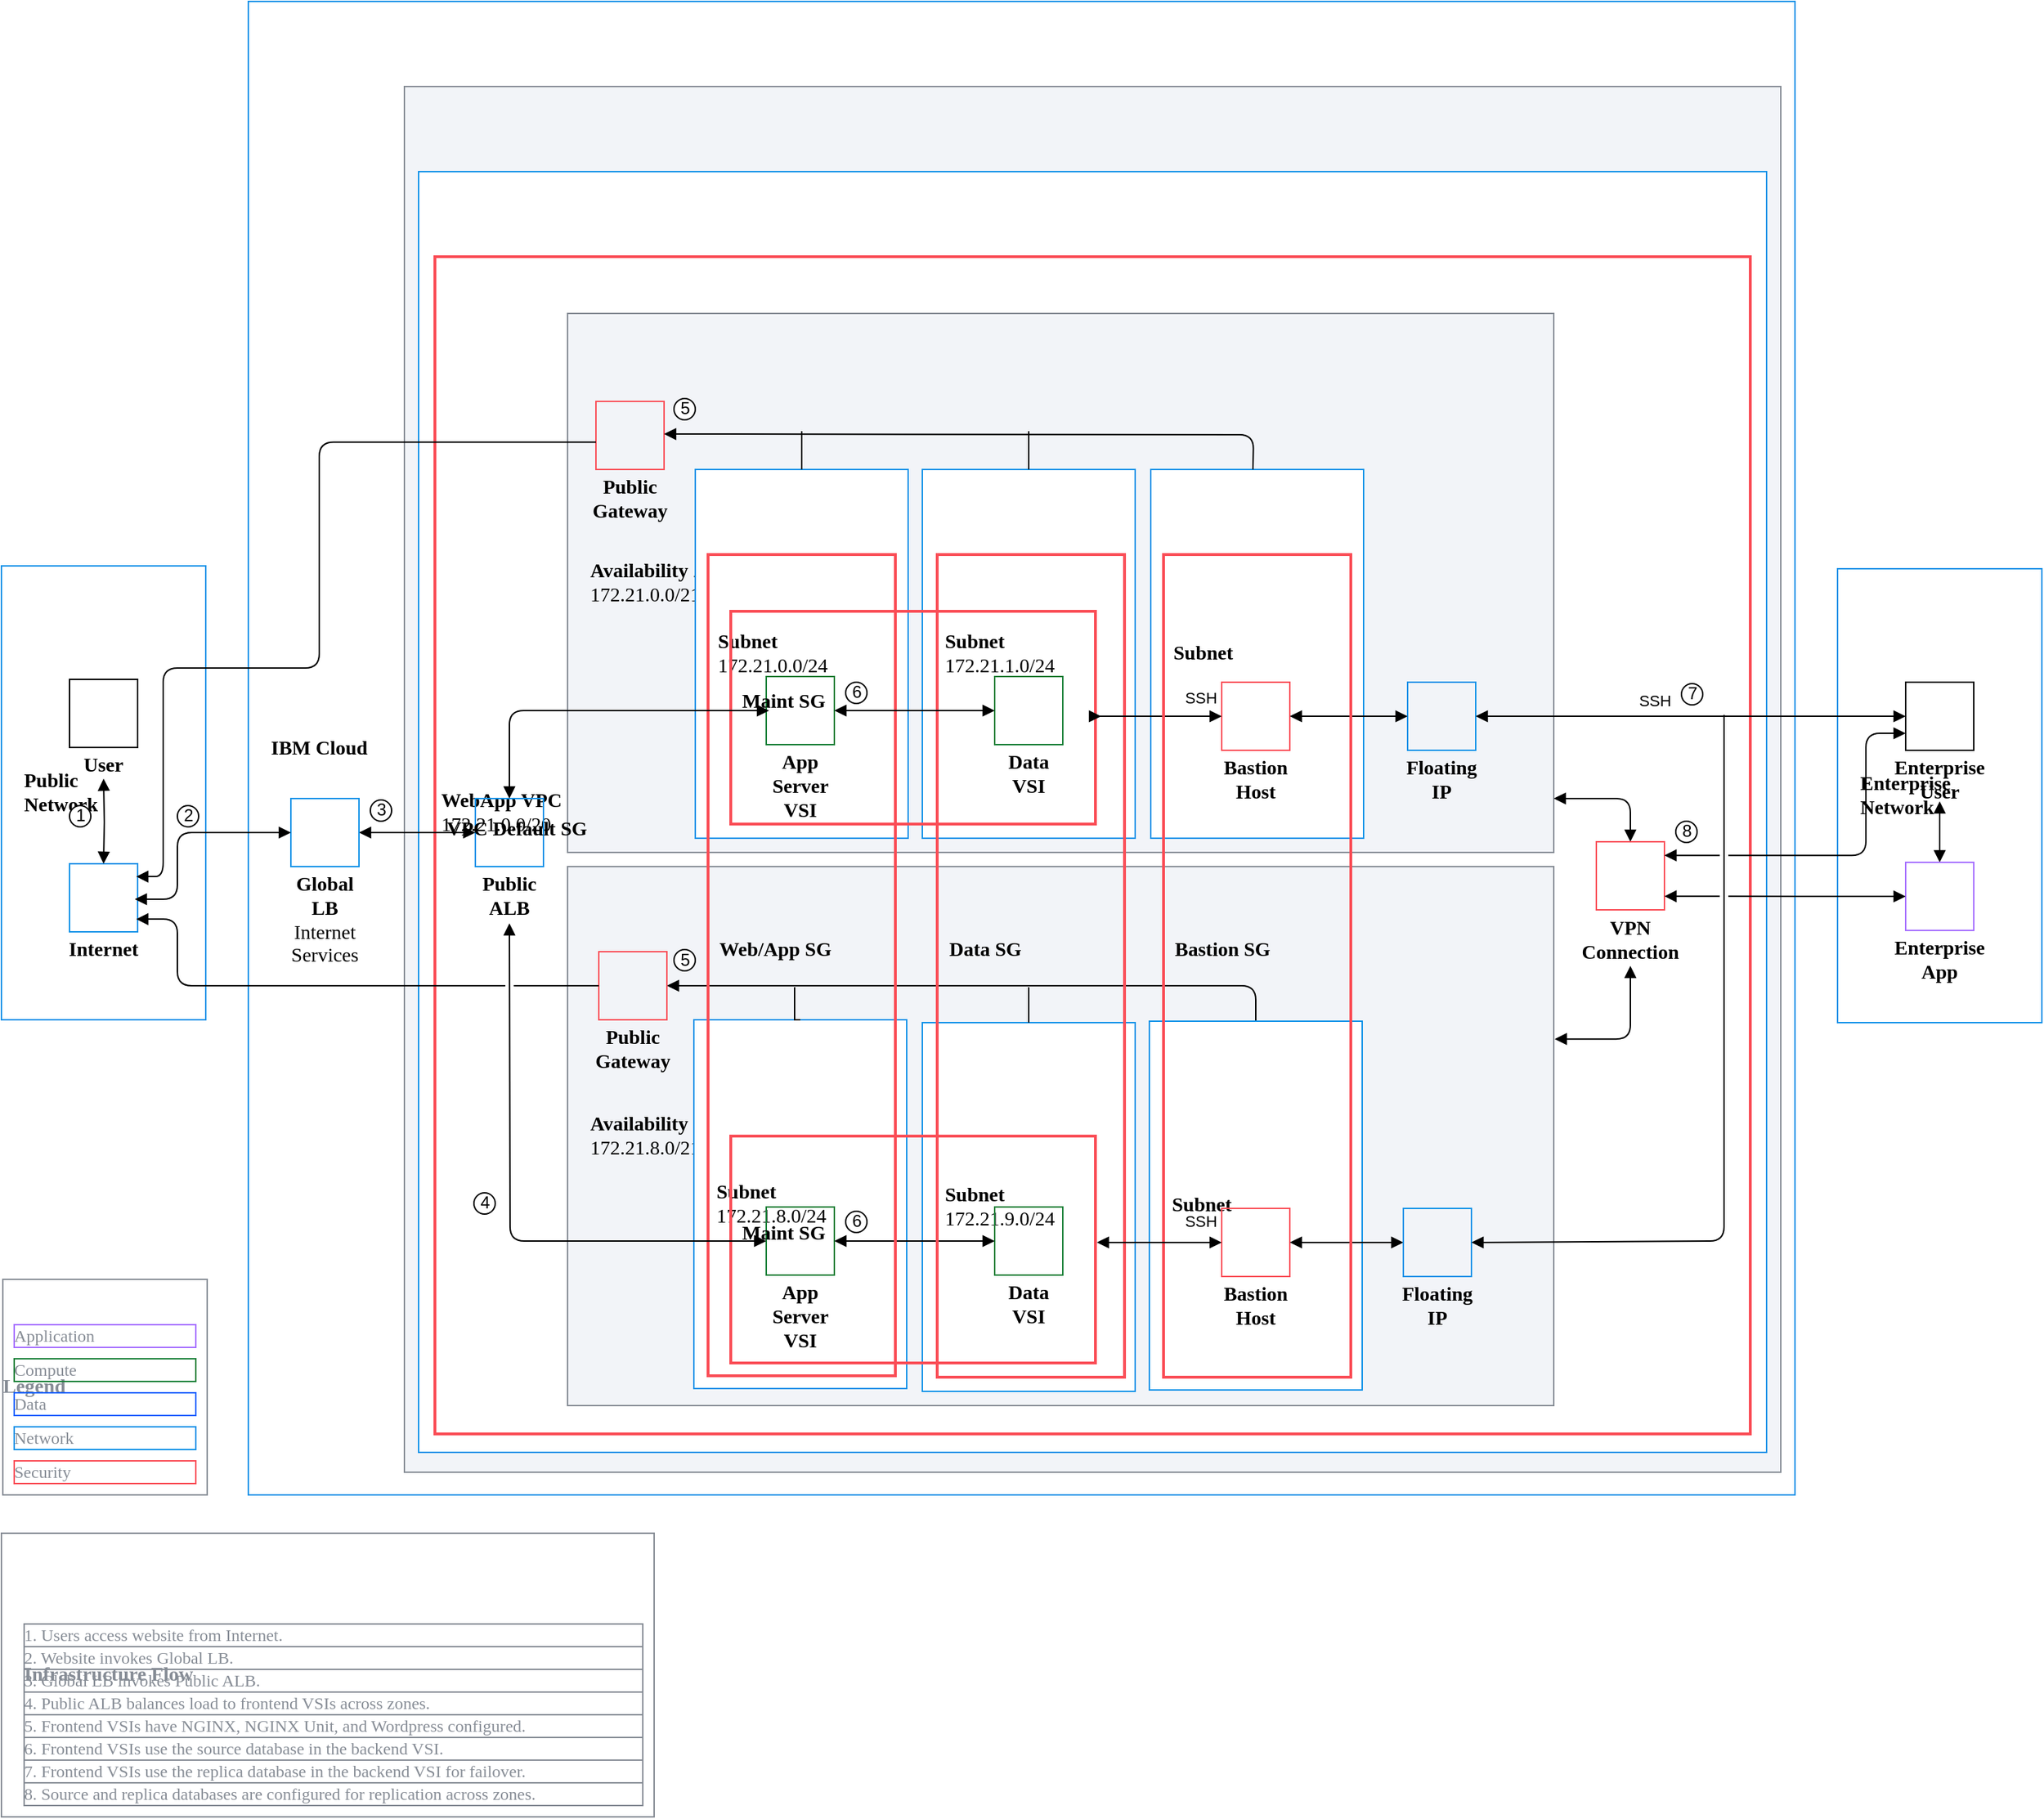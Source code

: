 <mxfile version="18.1.3" type="device" pages="2"><diagram id="IQvCjfKq7qD5-FxgIRh_" name="Infrastructure"><mxGraphModel dx="1636" dy="-797" grid="1" gridSize="10" guides="1" tooltips="1" connect="1" arrows="1" fold="1" page="1" pageScale="1" pageWidth="850" pageHeight="1100" math="0" shadow="0"><root><mxCell id="0"/><mxCell id="1" parent="0"/><UserObject placeholders="1" label="&lt;b style='font-weight:600'&gt;%Primary-Label%&lt;/b&gt;&lt;br&gt;%Secondary-Text%" Icon-Name="ibm-cloud" Primary-Label="IBM Cloud" Secondary-Text="" Badge-Text="" id="CDbZ5l9BDtdl5b0aTiT1-25"><mxCell style="shape=mxgraph.ibm.base;ibmType=groupp;ibmLayout=expanded;strokeColor=#1192e8;fillColor=#ffffff;html=1;metaEdit=1;whiteSpace=wrap;fontFamily=IBM Plex Sans;fontColor=#000000;fontSize=14;align=left;verticalAlign=middle;labelPosition=center;verticalLabelPosition=middle;spacing=0;spacingLeft=16;spacingRight=16;spacingTop=0;spacingBottom=0;container=1;collapsible=0;expand=0;recursiveResize=0;" parent="1" vertex="1"><mxGeometry x="-70" y="1800" width="1090" height="1053" as="geometry"/></mxCell></UserObject><UserObject placeholders="1" label="&lt;b style='font-weight:600'&gt;%Primary-Label%&lt;/b&gt;&lt;br&gt;%Secondary-Text%" Icon-Name="location" Primary-Label="Dallas Region" Secondary-Text="" Badge-Text="" id="CDbZ5l9BDtdl5b0aTiT1-24"><mxCell style="shape=mxgraph.ibm.base;ibmType=groupp;ibmLayout=expanded;strokeColor=#878d96;fillColor=#f2f4f8;html=1;metaEdit=1;whiteSpace=wrap;fontFamily=IBM Plex Sans;fontColor=#000000;fontSize=14;align=left;verticalAlign=middle;labelPosition=center;verticalLabelPosition=middle;spacing=0;spacingLeft=16;spacingRight=16;spacingTop=0;spacingBottom=0;container=1;collapsible=0;expand=0;recursiveResize=0;" parent="CDbZ5l9BDtdl5b0aTiT1-25" vertex="1"><mxGeometry x="110" y="60" width="970" height="977" as="geometry"/></mxCell></UserObject><UserObject placeholders="1" label="&lt;b style='font-weight:600'&gt;%Primary-Label%&lt;/b&gt;&lt;br&gt;%Secondary-Text%" Icon-Name="virtual-private-cloud--alt" Primary-Label="WebApp VPC" Secondary-Text="172.21.0.0/20" Badge-Text="" id="CDbZ5l9BDtdl5b0aTiT1-21"><mxCell style="shape=mxgraph.ibm.base;ibmType=groupp;ibmLayout=expanded;strokeColor=#1192e8;fillColor=#ffffff;html=1;metaEdit=1;whiteSpace=wrap;fontFamily=IBM Plex Sans;fontColor=#000000;fontSize=14;align=left;verticalAlign=middle;labelPosition=center;verticalLabelPosition=middle;spacing=0;spacingLeft=16;spacingRight=16;spacingTop=0;spacingBottom=0;container=1;collapsible=0;expand=0;recursiveResize=0;" parent="CDbZ5l9BDtdl5b0aTiT1-24" vertex="1"><mxGeometry x="10" y="60" width="950" height="903" as="geometry"/></mxCell></UserObject><UserObject placeholders="1" label="&lt;b style='font-weight:600'&gt;%Primary-Label%&lt;/b&gt;&lt;br&gt;%Secondary-Text%" Icon-Name="data--base--alt" Primary-Label="Availability Zone 2" Secondary-Text="172.21.8.0/21" Badge-Text="" id="CDbZ5l9BDtdl5b0aTiT1-15"><mxCell style="shape=mxgraph.ibm.base;ibmType=groupp;ibmLayout=expanded;strokeColor=#878d96;fillColor=#f2f4f8;html=1;metaEdit=1;whiteSpace=wrap;fontFamily=IBM Plex Sans;fontColor=#000000;fontSize=14;align=left;verticalAlign=middle;labelPosition=center;verticalLabelPosition=middle;spacing=0;spacingLeft=16;spacingRight=16;spacingTop=0;spacingBottom=0;container=1;collapsible=0;expand=0;recursiveResize=0;" parent="CDbZ5l9BDtdl5b0aTiT1-21" vertex="1"><mxGeometry x="105" y="490" width="695" height="380" as="geometry"/></mxCell></UserObject><mxCell id="xAne_ZRFX56vGm9xQ2Ty-37" value="" style="edgeStyle=orthogonalEdgeStyle;rounded=1;orthogonalLoop=1;jettySize=auto;html=1;exitX=1;exitY=0.5;exitDx=0;exitDy=0;exitPerimeter=0;entryX=0.5;entryY=0;entryDx=0;entryDy=0;entryPerimeter=0;startArrow=block;startFill=1;endArrow=none;endFill=0;labelBorderColor=none" parent="CDbZ5l9BDtdl5b0aTiT1-15" source="CDbZ5l9BDtdl5b0aTiT1-20" target="T8pLMNIIRBJssaEPvtSL-27" edge="1"><mxGeometry x="-0.932" y="14" relative="1" as="geometry"><mxPoint as="offset"/></mxGeometry></mxCell><UserObject placeholders="1" label="&lt;b style='font-weight:600'&gt;%Primary-Label%&lt;/b&gt;&lt;br&gt;%Secondary-Text%" Icon-Name="gateway--public" Primary-Label="Public Gateway" Secondary-Text="" Badge-Text="" id="CDbZ5l9BDtdl5b0aTiT1-20"><mxCell style="shape=mxgraph.ibm.base;ibmType=nodep;ibmLayout=collapsed;strokeColor=#fa4d56;fillColor=none;html=1;metaEdit=1;whiteSpace=wrap;fontFamily=IBM Plex Sans;fontColor=#000000;fontSize=14;align=center;verticalAlign=top;labelPosition=center;verticalLabelPosition=bottom;spacing=0;spacingLeft=16;spacingRight=16;spacingTop=0;spacingBottom=4;" parent="CDbZ5l9BDtdl5b0aTiT1-15" vertex="1"><mxGeometry x="22" y="60" width="48" height="48" as="geometry"/></mxCell></UserObject><UserObject placeholders="1" label="&lt;b style='font-weight:600'&gt;%Primary-Label%&lt;/b&gt;&lt;br&gt;%Secondary-Text%" Icon-Name="ibm-cloud--subnets" Primary-Label="Subnet" Secondary-Text="172.21.8.0/24" Badge-Text="" id="CDbZ5l9BDtdl5b0aTiT1-16"><mxCell style="shape=mxgraph.ibm.base;ibmType=groupp;ibmLayout=expanded;strokeColor=#1192e8;fillColor=#ffffff;html=1;metaEdit=1;whiteSpace=wrap;fontFamily=IBM Plex Sans;fontColor=#000000;fontSize=14;align=left;verticalAlign=middle;labelPosition=center;verticalLabelPosition=middle;spacing=0;spacingLeft=16;spacingRight=16;spacingTop=0;spacingBottom=0;container=1;collapsible=0;expand=0;recursiveResize=0;" parent="CDbZ5l9BDtdl5b0aTiT1-15" vertex="1"><mxGeometry x="89" y="108" width="150" height="260" as="geometry"/></mxCell></UserObject><UserObject placeholders="1" label="&lt;b style='font-weight:600'&gt;%Primary-Label%&lt;/b&gt;&lt;br&gt;%Secondary-Text%" Icon-Name="instance--virtual" Primary-Label="App Server VSI" Secondary-Text="" Badge-Text="" id="CDbZ5l9BDtdl5b0aTiT1-17"><mxCell style="shape=mxgraph.ibm.base;ibmType=nodep;ibmLayout=collapsed;strokeColor=#198038;fillColor=none;html=1;metaEdit=1;whiteSpace=wrap;fontFamily=IBM Plex Sans;fontColor=#000000;fontSize=14;align=center;verticalAlign=top;labelPosition=center;verticalLabelPosition=bottom;spacing=0;spacingLeft=16;spacingRight=16;spacingTop=0;spacingBottom=4;" parent="CDbZ5l9BDtdl5b0aTiT1-16" vertex="1"><mxGeometry x="51" y="132" width="48" height="48" as="geometry"/></mxCell></UserObject><UserObject placeholders="1" label="&lt;b style='font-weight:600'&gt;%Primary-Label%&lt;/b&gt;&lt;br&gt;%Secondary-Text%" Icon-Name="ibm-cloud--subnets" Primary-Label="Subnet" Secondary-Text="172.21.9.0/24" Badge-Text="" id="CDbZ5l9BDtdl5b0aTiT1-18"><mxCell style="shape=mxgraph.ibm.base;ibmType=groupp;ibmLayout=expanded;strokeColor=#1192e8;fillColor=#ffffff;html=1;metaEdit=1;whiteSpace=wrap;fontFamily=IBM Plex Sans;fontColor=#000000;fontSize=14;align=left;verticalAlign=middle;labelPosition=center;verticalLabelPosition=middle;spacing=0;spacingLeft=16;spacingRight=16;spacingTop=0;spacingBottom=0;container=1;collapsible=0;expand=0;recursiveResize=0;" parent="CDbZ5l9BDtdl5b0aTiT1-15" vertex="1"><mxGeometry x="250" y="110" width="150" height="260" as="geometry"/></mxCell></UserObject><UserObject placeholders="1" label="&lt;b style='font-weight:600'&gt;%Primary-Label%&lt;/b&gt;&lt;br&gt;%Secondary-Text%" Icon-Name="instance--virtual" Primary-Label="Data VSI" Secondary-Text="" Badge-Text="" id="CDbZ5l9BDtdl5b0aTiT1-19"><mxCell style="shape=mxgraph.ibm.base;ibmType=nodep;ibmLayout=collapsed;strokeColor=#198038;fillColor=none;html=1;metaEdit=1;whiteSpace=wrap;fontFamily=IBM Plex Sans;fontColor=#000000;fontSize=14;align=center;verticalAlign=top;labelPosition=center;verticalLabelPosition=bottom;spacing=0;spacingLeft=16;spacingRight=16;spacingTop=0;spacingBottom=4;" parent="CDbZ5l9BDtdl5b0aTiT1-18" vertex="1"><mxGeometry x="51" y="130" width="48" height="48" as="geometry"/></mxCell></UserObject><UserObject placeholders="1" label="&lt;b style='font-weight:600'&gt;%Primary-Label%&lt;/b&gt;&lt;br&gt;%Secondary-Text%" Icon-Name="ibm-cloud--subnets" Primary-Label="Subnet" Secondary-Text="" Badge-Text="" id="T8pLMNIIRBJssaEPvtSL-27"><mxCell style="shape=mxgraph.ibm.base;ibmType=groupp;ibmLayout=expanded;strokeColor=#1192e8;fillColor=#ffffff;html=1;metaEdit=1;whiteSpace=wrap;fontFamily=IBM Plex Sans;fontColor=#000000;fontSize=14;align=left;verticalAlign=middle;labelPosition=center;verticalLabelPosition=middle;spacing=0;spacingLeft=16;spacingRight=16;spacingTop=0;spacingBottom=0;container=1;collapsible=0;expand=0;recursiveResize=0;" parent="CDbZ5l9BDtdl5b0aTiT1-15" vertex="1"><mxGeometry x="410" y="109" width="150" height="260" as="geometry"/></mxCell></UserObject><UserObject placeholders="1" label="&lt;b style='font-weight:600'&gt;%Primary-Label%&lt;/b&gt;&lt;br&gt;%Secondary-Text%" Icon-Name="bastion-host" Primary-Label="Bastion Host" Secondary-Text="" Badge-Text="" id="T8pLMNIIRBJssaEPvtSL-46"><mxCell style="shape=mxgraph.ibm.base;ibmType=nodep;ibmLayout=collapsed;strokeColor=#fa4d56;fillColor=none;html=1;metaEdit=1;whiteSpace=wrap;fontFamily=IBM Plex Sans;fontColor=#000000;fontSize=14;align=center;verticalAlign=top;labelPosition=center;verticalLabelPosition=bottom;spacing=0;spacingLeft=16;spacingRight=16;spacingTop=0;spacingBottom=4;" parent="T8pLMNIIRBJssaEPvtSL-27" vertex="1"><mxGeometry x="51" y="132" width="48" height="48" as="geometry"/></mxCell></UserObject><mxCell id="Q6j5rNRpzNBKsQwS97KK-27" style="edgeStyle=orthogonalEdgeStyle;rounded=0;jumpStyle=arc;orthogonalLoop=1;jettySize=auto;html=1;exitX=0;exitY=0.5;exitDx=0;exitDy=0;exitPerimeter=0;entryX=1;entryY=0.5;entryDx=0;entryDy=0;entryPerimeter=0;labelBackgroundColor=#ffffff;startArrow=block;startFill=1;endArrow=block;endFill=1" parent="CDbZ5l9BDtdl5b0aTiT1-15" source="T8pLMNIIRBJssaEPvtSL-30" target="T8pLMNIIRBJssaEPvtSL-46" edge="1"><mxGeometry relative="1" as="geometry"/></mxCell><UserObject placeholders="1" label="&lt;b style='font-weight:600'&gt;%Primary-Label%&lt;/b&gt;&lt;br&gt;%Secondary-Text%" Icon-Name="floating-ip" Primary-Label="Floating IP" Secondary-Text="" Badge-Text="" id="T8pLMNIIRBJssaEPvtSL-30"><mxCell style="shape=mxgraph.ibm.base;ibmType=nodep;ibmLayout=collapsed;strokeColor=#1192e8;fillColor=none;html=1;metaEdit=1;whiteSpace=wrap;fontFamily=IBM Plex Sans;fontColor=#000000;fontSize=14;align=center;verticalAlign=top;labelPosition=center;verticalLabelPosition=bottom;spacing=0;spacingLeft=16;spacingRight=16;spacingTop=0;spacingBottom=4;" parent="CDbZ5l9BDtdl5b0aTiT1-15" vertex="1"><mxGeometry x="589" y="241" width="48" height="48" as="geometry"/></mxCell></UserObject><mxCell id="Q6j5rNRpzNBKsQwS97KK-33" style="edgeStyle=orthogonalEdgeStyle;rounded=0;jumpStyle=arc;orthogonalLoop=1;jettySize=auto;html=1;exitX=1;exitY=0.5;exitDx=0;exitDy=0;exitPerimeter=0;labelBackgroundColor=#ffffff;startArrow=block;startFill=1;endArrow=block;endFill=1;labelBorderColor=#000000;entryX=0;entryY=0.5;entryDx=0;entryDy=0;entryPerimeter=0" parent="CDbZ5l9BDtdl5b0aTiT1-15" source="CDbZ5l9BDtdl5b0aTiT1-17" target="CDbZ5l9BDtdl5b0aTiT1-19" edge="1"><mxGeometry relative="1" as="geometry"><mxPoint x="302" y="242" as="targetPoint"/></mxGeometry></mxCell><UserObject placeholders="1" label="&lt;b style='font-weight:600'&gt;%Primary-Label%&lt;/b&gt;&lt;br&gt;%Secondary-Text%" Icon-Name="data--base--alt" Primary-Label="Availability Zone 1" Secondary-Text="172.21.0.0/21" Badge-Text="" id="CDbZ5l9BDtdl5b0aTiT1-11"><mxCell style="shape=mxgraph.ibm.base;ibmType=groupp;ibmLayout=expanded;strokeColor=#878d96;fillColor=#f2f4f8;html=1;metaEdit=1;whiteSpace=wrap;fontFamily=IBM Plex Sans;fontColor=#000000;fontSize=14;align=left;verticalAlign=middle;labelPosition=center;verticalLabelPosition=middle;spacing=0;spacingLeft=16;spacingRight=16;spacingTop=0;spacingBottom=0;container=1;collapsible=0;expand=0;recursiveResize=0;" parent="CDbZ5l9BDtdl5b0aTiT1-21" vertex="1"><mxGeometry x="105" y="100" width="695" height="380" as="geometry"/></mxCell></UserObject><UserObject placeholders="1" label="&lt;b style='font-weight:600'&gt;%Primary-Label%&lt;/b&gt;&lt;br&gt;%Secondary-Text%" Icon-Name="ibm-cloud--subnets" Primary-Label="Subnet" Secondary-Text="172.21.0.0/24" Badge-Text="" id="CDbZ5l9BDtdl5b0aTiT1-1"><mxCell style="shape=mxgraph.ibm.base;ibmType=groupp;ibmLayout=expanded;strokeColor=#1192e8;fillColor=#ffffff;html=1;metaEdit=1;whiteSpace=wrap;fontFamily=IBM Plex Sans;fontColor=#000000;fontSize=14;align=left;verticalAlign=middle;labelPosition=center;verticalLabelPosition=middle;spacing=0;spacingLeft=16;spacingRight=16;spacingTop=0;spacingBottom=0;container=1;collapsible=0;expand=0;recursiveResize=0;" parent="CDbZ5l9BDtdl5b0aTiT1-11" vertex="1"><mxGeometry x="90" y="110" width="150" height="260" as="geometry"/></mxCell></UserObject><UserObject placeholders="1" label="&lt;b style='font-weight:600'&gt;%Primary-Label%&lt;/b&gt;&lt;br&gt;%Secondary-Text%" Icon-Name="instance--virtual" Primary-Label="App Server VSI" Secondary-Text="" Badge-Text="" id="CDbZ5l9BDtdl5b0aTiT1-5"><mxCell style="shape=mxgraph.ibm.base;ibmType=nodep;ibmLayout=collapsed;strokeColor=#198038;fillColor=none;html=1;metaEdit=1;whiteSpace=wrap;fontFamily=IBM Plex Sans;fontColor=#000000;fontSize=14;align=center;verticalAlign=top;labelPosition=center;verticalLabelPosition=bottom;spacing=0;spacingLeft=16;spacingRight=16;spacingTop=0;spacingBottom=4;" parent="CDbZ5l9BDtdl5b0aTiT1-1" vertex="1"><mxGeometry x="50" y="146" width="48" height="48" as="geometry"/></mxCell></UserObject><UserObject placeholders="1" label="&lt;b style='font-weight:600'&gt;%Primary-Label%&lt;/b&gt;&lt;br&gt;%Secondary-Text%" Icon-Name="group--security" Primary-Label="Web/App SG" Secondary-Text="" Badge-Text="" id="Q6j5rNRpzNBKsQwS97KK-48"><mxCell style="shape=mxgraph.ibm.base;ibmType=zone;ibmLayout=expanded;strokeColor=#fa4d56;fillColor=none;html=1;metaEdit=1;whiteSpace=wrap;fontFamily=IBM Plex Sans;fontColor=#000000;fontSize=14;verticalAlign=middle;labelPosition=center;verticalLabelPosition=middle;align=left;spacing=0;spacingLeft=8;spacingRight=16;spacingTop=-22;spacingBottom=0;verticalLabelPosition=middle;labelPosition=center;strokeWidth=2;ibmNoIcon=1;" parent="CDbZ5l9BDtdl5b0aTiT1-1" vertex="1"><mxGeometry x="9" y="60" width="132" height="579" as="geometry"/></mxCell></UserObject><UserObject placeholders="1" label="&lt;b style='font-weight:600'&gt;%Primary-Label%&lt;/b&gt;&lt;br&gt;%Secondary-Text%" Icon-Name="gateway--public" Primary-Label="Public Gateway" Secondary-Text="" Badge-Text="" id="CDbZ5l9BDtdl5b0aTiT1-13"><mxCell style="shape=mxgraph.ibm.base;ibmType=nodep;ibmLayout=collapsed;strokeColor=#fa4d56;fillColor=none;html=1;metaEdit=1;whiteSpace=wrap;fontFamily=IBM Plex Sans;fontColor=#000000;fontSize=14;align=center;verticalAlign=top;labelPosition=center;verticalLabelPosition=bottom;spacing=0;spacingLeft=16;spacingRight=16;spacingTop=0;spacingBottom=4;" parent="CDbZ5l9BDtdl5b0aTiT1-11" vertex="1"><mxGeometry x="20" y="62" width="48" height="48" as="geometry"/></mxCell></UserObject><UserObject placeholders="1" label="&lt;b style='font-weight:600'&gt;%Primary-Label%&lt;/b&gt;&lt;br&gt;%Secondary-Text%" Icon-Name="ibm-cloud--subnets" Primary-Label="Subnet" Secondary-Text="" Badge-Text="" id="T8pLMNIIRBJssaEPvtSL-15"><mxCell style="shape=mxgraph.ibm.base;ibmType=groupp;ibmLayout=expanded;strokeColor=#1192e8;fillColor=#ffffff;html=1;metaEdit=1;whiteSpace=wrap;fontFamily=IBM Plex Sans;fontColor=#000000;fontSize=14;align=left;verticalAlign=middle;labelPosition=center;verticalLabelPosition=middle;spacing=0;spacingLeft=16;spacingRight=16;spacingTop=0;spacingBottom=0;container=1;collapsible=0;expand=0;recursiveResize=0;" parent="CDbZ5l9BDtdl5b0aTiT1-11" vertex="1"><mxGeometry x="411" y="110" width="150" height="260" as="geometry"/></mxCell></UserObject><UserObject placeholders="1" label="&lt;b style='font-weight:600'&gt;%Primary-Label%&lt;/b&gt;&lt;br&gt;%Secondary-Text%" Icon-Name="bastion-host" Primary-Label="Bastion Host" Secondary-Text="" Badge-Text="" id="T8pLMNIIRBJssaEPvtSL-41"><mxCell style="shape=mxgraph.ibm.base;ibmType=nodep;ibmLayout=collapsed;strokeColor=#fa4d56;fillColor=none;html=1;metaEdit=1;whiteSpace=wrap;fontFamily=IBM Plex Sans;fontColor=#000000;fontSize=14;align=center;verticalAlign=top;labelPosition=center;verticalLabelPosition=bottom;spacing=0;spacingLeft=16;spacingRight=16;spacingTop=0;spacingBottom=4;" parent="T8pLMNIIRBJssaEPvtSL-15" vertex="1"><mxGeometry x="50" y="150" width="48" height="48" as="geometry"/></mxCell></UserObject><UserObject placeholders="1" label="&lt;b style='font-weight:600'&gt;%Primary-Label%&lt;/b&gt;&lt;br&gt;%Secondary-Text%" Icon-Name="floating-ip" Primary-Label="Floating IP" Secondary-Text="" Badge-Text="" id="T8pLMNIIRBJssaEPvtSL-21"><mxCell style="shape=mxgraph.ibm.base;ibmType=nodep;ibmLayout=collapsed;strokeColor=#1192e8;fillColor=none;html=1;metaEdit=1;whiteSpace=wrap;fontFamily=IBM Plex Sans;fontColor=#000000;fontSize=14;align=center;verticalAlign=top;labelPosition=center;verticalLabelPosition=bottom;spacing=0;spacingLeft=16;spacingRight=16;spacingTop=0;spacingBottom=4;" parent="CDbZ5l9BDtdl5b0aTiT1-11" vertex="1"><mxGeometry x="592" y="260" width="48" height="48" as="geometry"/></mxCell></UserObject><UserObject placeholders="1" label="&lt;b style='font-weight:600'&gt;%Primary-Label%&lt;/b&gt;&lt;br&gt;%Secondary-Text%" Icon-Name="ibm-cloud--subnets" Primary-Label="Subnet" Secondary-Text="172.21.1.0/24" Badge-Text="" id="CDbZ5l9BDtdl5b0aTiT1-3"><mxCell style="shape=mxgraph.ibm.base;ibmType=groupp;ibmLayout=expanded;strokeColor=#1192e8;fillColor=#ffffff;html=1;metaEdit=1;whiteSpace=wrap;fontFamily=IBM Plex Sans;fontColor=#000000;fontSize=14;align=left;verticalAlign=middle;labelPosition=center;verticalLabelPosition=middle;spacing=0;spacingLeft=16;spacingRight=16;spacingTop=0;spacingBottom=0;container=1;collapsible=0;expand=0;recursiveResize=0;" parent="CDbZ5l9BDtdl5b0aTiT1-11" vertex="1"><mxGeometry x="250" y="110" width="150" height="260" as="geometry"/></mxCell></UserObject><UserObject placeholders="1" label="&lt;b style='font-weight:600'&gt;%Primary-Label%&lt;/b&gt;&lt;br&gt;%Secondary-Text%" Icon-Name="instance--virtual" Primary-Label="Data VSI" Secondary-Text="" Badge-Text="" id="CDbZ5l9BDtdl5b0aTiT1-10"><mxCell style="shape=mxgraph.ibm.base;ibmType=nodep;ibmLayout=collapsed;strokeColor=#198038;fillColor=none;html=1;metaEdit=1;whiteSpace=wrap;fontFamily=IBM Plex Sans;fontColor=#000000;fontSize=14;align=center;verticalAlign=top;labelPosition=center;verticalLabelPosition=bottom;spacing=0;spacingLeft=16;spacingRight=16;spacingTop=0;spacingBottom=4;" parent="CDbZ5l9BDtdl5b0aTiT1-3" vertex="1"><mxGeometry x="51" y="146" width="48" height="48" as="geometry"/></mxCell></UserObject><UserObject placeholders="1" label="&lt;b style='font-weight:600'&gt;%Primary-Label%&lt;/b&gt;&lt;br&gt;%Secondary-Text%" Icon-Name="group--security" Primary-Label="Data SG" Secondary-Text="" Badge-Text="" id="CDbZ5l9BDtdl5b0aTiT1-23"><mxCell style="shape=mxgraph.ibm.base;ibmType=zone;ibmLayout=expanded;strokeColor=#fa4d56;fillColor=none;html=1;metaEdit=1;whiteSpace=wrap;fontFamily=IBM Plex Sans;fontColor=#000000;fontSize=14;verticalAlign=middle;labelPosition=center;verticalLabelPosition=middle;align=left;spacing=0;spacingLeft=8;spacingRight=16;spacingTop=-22;spacingBottom=0;verticalLabelPosition=middle;strokeWidth=2;ibmNoIcon=1;" parent="CDbZ5l9BDtdl5b0aTiT1-3" vertex="1"><mxGeometry x="10.5" y="60" width="132" height="580" as="geometry"/></mxCell></UserObject><UserObject placeholders="1" label="&lt;b style='font-weight:600'&gt;%Primary-Label%&lt;/b&gt;&lt;br&gt;%Secondary-Text%" Icon-Name="group--security" Primary-Label="Maint SG" Secondary-Text="" Badge-Text="" id="Q6j5rNRpzNBKsQwS97KK-94"><mxCell style="shape=mxgraph.ibm.base;ibmType=zone;ibmLayout=expanded;strokeColor=#fa4d56;fillColor=none;html=1;metaEdit=1;whiteSpace=wrap;fontFamily=IBM Plex Sans;fontColor=#000000;fontSize=14;verticalAlign=middle;labelPosition=center;verticalLabelPosition=middle;align=left;spacing=0;spacingLeft=8;spacingRight=16;spacingTop=-22;spacingBottom=0;verticalLabelPosition=middle;labelPosition=center;strokeWidth=2;ibmNoIcon=1;" parent="CDbZ5l9BDtdl5b0aTiT1-3" vertex="1"><mxGeometry x="-135" y="100" width="257" height="150" as="geometry"/></mxCell></UserObject><UserObject placeholders="1" label="&lt;b style='font-weight:600'&gt;%Primary-Label%&lt;/b&gt;&lt;br&gt;%Secondary-Text%" Icon-Name="group--security" Primary-Label="Maint SG" Secondary-Text="" Badge-Text="" id="Q6j5rNRpzNBKsQwS97KK-95"><mxCell style="shape=mxgraph.ibm.base;ibmType=zone;ibmLayout=expanded;strokeColor=#fa4d56;fillColor=none;html=1;metaEdit=1;whiteSpace=wrap;fontFamily=IBM Plex Sans;fontColor=#000000;fontSize=14;verticalAlign=middle;labelPosition=center;verticalLabelPosition=middle;align=left;spacing=0;spacingLeft=8;spacingRight=16;spacingTop=-22;spacingBottom=0;verticalLabelPosition=middle;labelPosition=center;strokeWidth=2;ibmNoIcon=1;" parent="CDbZ5l9BDtdl5b0aTiT1-3" vertex="1"><mxGeometry x="-135" y="470" width="257" height="160" as="geometry"/></mxCell></UserObject><mxCell id="xAne_ZRFX56vGm9xQ2Ty-51" value="" style="edgeStyle=orthogonalEdgeStyle;rounded=0;orthogonalLoop=1;jettySize=auto;html=1;exitX=1;exitY=0.5;exitDx=0;exitDy=0;exitPerimeter=0;entryX=0;entryY=0.5;entryDx=0;entryDy=0;entryPerimeter=0;startArrow=block;startFill=1;endArrow=block;endFill=1;labelBorderColor=none" parent="CDbZ5l9BDtdl5b0aTiT1-11" source="CDbZ5l9BDtdl5b0aTiT1-5" target="CDbZ5l9BDtdl5b0aTiT1-10" edge="1"><mxGeometry x="-0.699" y="7" relative="1" as="geometry"><mxPoint as="offset"/></mxGeometry></mxCell><mxCell id="xAne_ZRFX56vGm9xQ2Ty-61" style="edgeStyle=orthogonalEdgeStyle;rounded=0;orthogonalLoop=1;jettySize=auto;html=1;exitX=1;exitY=0.5;exitDx=0;exitDy=0;exitPerimeter=0;entryX=0;entryY=0.5;entryDx=0;entryDy=0;entryPerimeter=0;startArrow=block;startFill=1;endArrow=block;endFill=1" parent="CDbZ5l9BDtdl5b0aTiT1-11" source="T8pLMNIIRBJssaEPvtSL-41" target="T8pLMNIIRBJssaEPvtSL-21" edge="1"><mxGeometry relative="1" as="geometry"/></mxCell><mxCell id="7ofkxUiVEZudYUVmO3NH-2" value="SSH" style="edgeStyle=orthogonalEdgeStyle;rounded=0;orthogonalLoop=1;jettySize=auto;html=1;exitX=0;exitY=0.5;exitDx=0;exitDy=0;exitPerimeter=0;startArrow=block;startFill=1;spacingBottom=-1;spacingLeft=0;endArrow=block;endFill=1;" parent="CDbZ5l9BDtdl5b0aTiT1-11" source="T8pLMNIIRBJssaEPvtSL-41" edge="1"><mxGeometry x="-0.628" y="-14" relative="1" as="geometry"><mxPoint x="376" y="284" as="targetPoint"/><Array as="points"><mxPoint x="375" y="284"/></Array><mxPoint x="1" as="offset"/></mxGeometry></mxCell><UserObject placeholders="1" label="&lt;b style='font-weight:600'&gt;%Primary-Label%&lt;/b&gt;&lt;br&gt;%Secondary-Text%" Icon-Name="group--security" Primary-Label="Bastion SG" Secondary-Text="" Badge-Text="" id="Q6j5rNRpzNBKsQwS97KK-93"><mxCell style="shape=mxgraph.ibm.base;ibmType=zone;ibmLayout=expanded;strokeColor=#fa4d56;fillColor=none;html=1;metaEdit=1;whiteSpace=wrap;fontFamily=IBM Plex Sans;fontColor=#000000;fontSize=14;verticalAlign=middle;labelPosition=center;verticalLabelPosition=middle;align=left;spacing=0;spacingLeft=8;spacingRight=16;spacingTop=-22;spacingBottom=0;verticalLabelPosition=middle;labelPosition=center;strokeWidth=2;ibmNoIcon=1;" parent="CDbZ5l9BDtdl5b0aTiT1-11" vertex="1"><mxGeometry x="420" y="170" width="132" height="580" as="geometry"/></mxCell></UserObject><mxCell id="38OgC9HesTlift2rLu3V-1" value="5" style="ellipse;whiteSpace=wrap;html=1;aspect=fixed;spacingLeft=1;spacingBottom=2" parent="CDbZ5l9BDtdl5b0aTiT1-11" vertex="1"><mxGeometry x="75" y="60" width="15" height="15" as="geometry"/></mxCell><mxCell id="38OgC9HesTlift2rLu3V-4" value="" style="edgeStyle=orthogonalEdgeStyle;rounded=1;orthogonalLoop=1;jettySize=auto;html=1;exitX=1;exitY=0.5;exitDx=0;exitDy=0;exitPerimeter=0;entryX=0.5;entryY=0;entryDx=0;entryDy=0;entryPerimeter=0;startArrow=block;startFill=1;endArrow=none;endFill=0;labelBorderColor=none" parent="CDbZ5l9BDtdl5b0aTiT1-11" edge="1"><mxGeometry x="-0.932" y="14" relative="1" as="geometry"><mxPoint as="offset"/><mxPoint x="68" y="85" as="sourcePoint"/><mxPoint x="483" y="110" as="targetPoint"/></mxGeometry></mxCell><UserObject placeholders="1" label="&lt;b style='font-weight:600'&gt;%Primary-Label%&lt;/b&gt;&lt;br&gt;%Secondary-Text%" Icon-Name="load-balancer--application" Primary-Label="Public ALB" Secondary-Text="" Badge-Text="" id="CDbZ5l9BDtdl5b0aTiT1-26"><mxCell style="shape=mxgraph.ibm.base;ibmType=nodep;ibmLayout=collapsed;strokeColor=#1192e8;fillColor=none;html=1;metaEdit=1;whiteSpace=wrap;fontFamily=IBM Plex Sans;fontColor=#000000;fontSize=14;align=center;verticalAlign=top;labelPosition=center;verticalLabelPosition=bottom;spacing=0;spacingLeft=16;spacingRight=16;spacingTop=0;spacingBottom=4;ibmRotation=270;" parent="CDbZ5l9BDtdl5b0aTiT1-21" vertex="1"><mxGeometry x="40" y="442" width="48" height="48" as="geometry"/></mxCell></UserObject><mxCell id="NnD1Yv0_nKu0wbRIrOt5-1" style="edgeStyle=orthogonalEdgeStyle;rounded=1;jumpStyle=arc;orthogonalLoop=1;jettySize=auto;html=1;exitX=0.5;exitY=0;exitDx=0;exitDy=0;exitPerimeter=0;labelBackgroundColor=#ffffff;startArrow=block;startFill=1;entryX=1;entryY=0.9;entryDx=0;entryDy=0;entryPerimeter=0;endArrow=block;endFill=1;" parent="CDbZ5l9BDtdl5b0aTiT1-21" source="T8pLMNIIRBJssaEPvtSL-47" target="CDbZ5l9BDtdl5b0aTiT1-11" edge="1"><mxGeometry relative="1" as="geometry"><mxPoint x="860" y="270" as="targetPoint"/><Array as="points"><mxPoint x="854" y="442"/></Array></mxGeometry></mxCell><mxCell id="Q6j5rNRpzNBKsQwS97KK-46" style="edgeStyle=orthogonalEdgeStyle;rounded=1;jumpStyle=arc;orthogonalLoop=1;jettySize=auto;html=1;entryX=1.001;entryY=0.32;entryDx=0;entryDy=0;entryPerimeter=0;labelBackgroundColor=#ffffff;startArrow=block;startFill=1;endArrow=block;endFill=1" parent="CDbZ5l9BDtdl5b0aTiT1-21" target="CDbZ5l9BDtdl5b0aTiT1-15" edge="1"><mxGeometry relative="1" as="geometry"><mxPoint x="854" y="560" as="sourcePoint"/><Array as="points"><mxPoint x="854" y="612"/></Array></mxGeometry></mxCell><UserObject placeholders="1" label="&lt;b style='font-weight:600'&gt;%Primary-Label%&lt;/b&gt;&lt;br&gt;%Secondary-Text%" Icon-Name="vpn--connection" Primary-Label="VPN Connection" Secondary-Text="" Badge-Text="" id="T8pLMNIIRBJssaEPvtSL-47"><mxCell style="shape=mxgraph.ibm.base;ibmType=nodep;ibmLayout=collapsed;strokeColor=#fa4d56;fillColor=none;html=1;metaEdit=1;whiteSpace=wrap;fontFamily=IBM Plex Sans;fontColor=#000000;fontSize=14;align=center;verticalAlign=top;labelPosition=center;verticalLabelPosition=bottom;spacing=0;spacingLeft=16;spacingRight=16;spacingTop=0;spacingBottom=4;" parent="CDbZ5l9BDtdl5b0aTiT1-21" vertex="1"><mxGeometry x="830" y="472.5" width="48" height="48" as="geometry"/></mxCell></UserObject><mxCell id="xAne_ZRFX56vGm9xQ2Ty-41" value="" style="edgeStyle=orthogonalEdgeStyle;rounded=1;orthogonalLoop=1;jettySize=auto;html=1;exitX=0;exitY=0.5;exitDx=0;exitDy=0;exitPerimeter=0;startArrow=block;startFill=1;endArrow=block;endFill=1;labelBorderColor=none;jumpStyle=none" parent="CDbZ5l9BDtdl5b0aTiT1-21" source="CDbZ5l9BDtdl5b0aTiT1-17" edge="1"><mxGeometry x="-0.05" y="14" relative="1" as="geometry"><mxPoint x="64" y="530" as="targetPoint"/><mxPoint as="offset"/></mxGeometry></mxCell><mxCell id="7ofkxUiVEZudYUVmO3NH-10" value="" style="edgeStyle=orthogonalEdgeStyle;rounded=1;orthogonalLoop=1;jettySize=auto;html=1;exitX=0.5;exitY=0;exitDx=0;exitDy=0;exitPerimeter=0;startArrow=block;startFill=1;endArrow=block;endFill=1;labelBorderColor=none" parent="CDbZ5l9BDtdl5b0aTiT1-21" source="CDbZ5l9BDtdl5b0aTiT1-26" edge="1"><mxGeometry x="-0.643" y="14" relative="1" as="geometry"><mxPoint as="offset"/><mxPoint x="114.0" y="2362" as="sourcePoint"/><mxPoint x="247" y="380" as="targetPoint"/><Array as="points"><mxPoint x="64" y="380"/></Array></mxGeometry></mxCell><UserObject placeholders="1" label="&lt;b style='font-weight:600'&gt;%Primary-Label%&lt;/b&gt;&lt;br&gt;%Secondary-Text%" Badge-Text="" Icon-Name="group--security" Primary-Label="VPC Default SG" Secondary-Text="" id="PSIaEu-2GRenQZwTSBNU-1"><mxCell style="shape=mxgraph.ibm.base;ibmType=zone;ibmLayout=expanded;strokeColor=#FA4D56;fillColor=none;strokeWidth=2;html=1;metaEdit=1;whiteSpace=wrap;fontFamily=IBM Plex Sans;fontSize=14;image=;align=left;verticalAlign=middle;labelPosition=center;verticalLabelPosition=middle;spacing=0;spacingLeft=8;spacingRight=16;spacingTop=-22;spacingBottom=0;ibmNoIcon=1;" parent="CDbZ5l9BDtdl5b0aTiT1-21" vertex="1"><mxGeometry x="11.5" y="60" width="927" height="830" as="geometry"/></mxCell></UserObject><mxCell id="xAne_ZRFX56vGm9xQ2Ty-25" value="" style="edgeStyle=orthogonalEdgeStyle;rounded=0;orthogonalLoop=1;jettySize=auto;html=1;exitX=1;exitY=0.5;exitDx=0;exitDy=0;exitPerimeter=0;entryX=0;entryY=0.5;entryDx=0;entryDy=0;entryPerimeter=0;startArrow=block;startFill=1;endArrow=block;endFill=1;labelBorderColor=none;spacingLeft=-38;spacingTop=0" parent="CDbZ5l9BDtdl5b0aTiT1-25" source="A_dK0VNMQPF75MDi9szm-1" target="CDbZ5l9BDtdl5b0aTiT1-26" edge="1"><mxGeometry x="-0.235" y="14" relative="1" as="geometry"><mxPoint as="offset"/></mxGeometry></mxCell><UserObject placeholders="1" label="&lt;b style='font-weight:600'&gt;%Primary-Label%&lt;/b&gt;&lt;br&gt;%Secondary-Text%" Icon-Name="load-balancer--global" Primary-Label="Global LB" Secondary-Text="Internet Services" Badge-Text="" id="A_dK0VNMQPF75MDi9szm-1"><mxCell style="shape=mxgraph.ibm.base;ibmType=nodep;ibmLayout=collapsed;strokeColor=#1192e8;fillColor=none;html=1;metaEdit=1;whiteSpace=wrap;fontFamily=IBM Plex Sans;fontColor=#000000;fontSize=14;align=center;verticalAlign=top;labelPosition=center;verticalLabelPosition=bottom;spacing=0;spacingLeft=16;spacingRight=16;spacingTop=0;spacingBottom=4;ibmRotation=270;" parent="CDbZ5l9BDtdl5b0aTiT1-25" vertex="1"><mxGeometry x="30" y="562" width="48" height="48" as="geometry"/></mxCell></UserObject><UserObject placeholders="1" label="&lt;b style='font-weight:600'&gt;%Primary-Label%&lt;/b&gt;&lt;br&gt;%Secondary-Text%" Icon-Name="network--enterprise" Primary-Label="Enterprise Network" Secondary-Text="" Badge-Text="" id="T8pLMNIIRBJssaEPvtSL-1"><mxCell style="shape=mxgraph.ibm.base;ibmType=groupp;ibmLayout=expanded;strokeColor=#1192e8;fillColor=#ffffff;html=1;metaEdit=1;whiteSpace=wrap;fontFamily=IBM Plex Sans;fontColor=#000000;fontSize=14;align=left;verticalAlign=middle;labelPosition=center;verticalLabelPosition=middle;spacing=0;spacingLeft=16;spacingRight=16;spacingTop=0;spacingBottom=0;container=1;collapsible=0;expand=0;recursiveResize=0;" parent="1" vertex="1"><mxGeometry x="1050" y="2200" width="144" height="320" as="geometry"/></mxCell></UserObject><UserObject placeholders="1" label="&lt;b style='font-weight:600'&gt;%Primary-Label%&lt;/b&gt;&lt;br&gt;%Secondary-Text%" Icon-Name="user" Primary-Label="Enterprise User" Secondary-Text="" Badge-Text="" id="T8pLMNIIRBJssaEPvtSL-52"><mxCell style="shape=mxgraph.ibm.base;ibmType=actor;ibmLayout=collapsed;strokeColor=#000000;fillColor=none;html=1;metaEdit=1;whiteSpace=wrap;fontFamily=IBM Plex Sans;fontColor=#000000;fontSize=14;align=center;verticalAlign=top;labelPosition=center;verticalLabelPosition=bottom;spacing=0;spacingLeft=16;spacingRight=16;spacingTop=0;spacingBottom=4;" parent="T8pLMNIIRBJssaEPvtSL-1" vertex="1"><mxGeometry x="48" y="80" width="48" height="48" as="geometry"/></mxCell></UserObject><mxCell id="NnD1Yv0_nKu0wbRIrOt5-3" style="edgeStyle=orthogonalEdgeStyle;rounded=0;jumpStyle=arc;orthogonalLoop=1;jettySize=auto;html=1;exitX=0.5;exitY=0;exitDx=0;exitDy=0;exitPerimeter=0;labelBackgroundColor=#ffffff;startArrow=block;startFill=1;endArrow=block;endFill=1;" parent="T8pLMNIIRBJssaEPvtSL-1" source="xAne_ZRFX56vGm9xQ2Ty-53" edge="1"><mxGeometry relative="1" as="geometry"><mxPoint x="72" y="164" as="targetPoint"/></mxGeometry></mxCell><UserObject placeholders="1" label="&lt;b style='font-weight:600'&gt;%Primary-Label%&lt;/b&gt;&lt;br&gt;%Secondary-Text%" Icon-Name="application" Primary-Label="Enterprise App" Secondary-Text="" Badge-Text="" id="xAne_ZRFX56vGm9xQ2Ty-53"><mxCell style="shape=mxgraph.ibm.base;ibmType=nodep;ibmLayout=collapsed;strokeColor=#a56eff;fillColor=none;html=1;metaEdit=1;whiteSpace=wrap;fontFamily=IBM Plex Sans;fontColor=#000000;fontSize=14;align=center;verticalAlign=top;labelPosition=center;verticalLabelPosition=bottom;spacing=0;spacingLeft=16;spacingRight=16;spacingTop=0;spacingBottom=4;" parent="T8pLMNIIRBJssaEPvtSL-1" vertex="1"><mxGeometry x="48" y="207" width="48" height="48" as="geometry"/></mxCell></UserObject><mxCell id="xAne_ZRFX56vGm9xQ2Ty-38" style="edgeStyle=orthogonalEdgeStyle;rounded=0;orthogonalLoop=1;jettySize=auto;html=1;exitX=0.5;exitY=0;exitDx=0;exitDy=0;exitPerimeter=0;startArrow=none;startFill=0;endArrow=none;endFill=0" parent="1" source="CDbZ5l9BDtdl5b0aTiT1-18" edge="1"><mxGeometry relative="1" as="geometry"><mxPoint x="480" y="2495" as="targetPoint"/><Array as="points"><mxPoint x="480" y="2500"/><mxPoint x="480" y="2500"/></Array></mxGeometry></mxCell><mxCell id="xAne_ZRFX56vGm9xQ2Ty-39" style="edgeStyle=orthogonalEdgeStyle;rounded=0;orthogonalLoop=1;jettySize=auto;html=1;exitX=0.5;exitY=0;exitDx=0;exitDy=0;exitPerimeter=0;startArrow=none;startFill=0;endArrow=none;endFill=0" parent="1" source="CDbZ5l9BDtdl5b0aTiT1-16" edge="1"><mxGeometry relative="1" as="geometry"><mxPoint x="315" y="2495" as="targetPoint"/></mxGeometry></mxCell><mxCell id="Q6j5rNRpzNBKsQwS97KK-41" value="SSH" style="edgeStyle=orthogonalEdgeStyle;rounded=0;jumpStyle=arc;orthogonalLoop=1;jettySize=auto;html=1;exitX=0;exitY=0.5;exitDx=0;exitDy=0;exitPerimeter=0;entryX=1;entryY=0.5;entryDx=0;entryDy=0;entryPerimeter=0;labelBackgroundColor=#ffffff;startArrow=block;startFill=1;endArrow=block;endFill=1;spacingLeft=-18;spacingBottom=-5;" parent="1" source="T8pLMNIIRBJssaEPvtSL-52" target="T8pLMNIIRBJssaEPvtSL-21" edge="1"><mxGeometry x="0.109" y="-14" relative="1" as="geometry"><mxPoint as="offset"/></mxGeometry></mxCell><mxCell id="Q6j5rNRpzNBKsQwS97KK-42" style="edgeStyle=orthogonalEdgeStyle;rounded=1;jumpStyle=arc;orthogonalLoop=1;jettySize=auto;html=1;exitX=1;exitY=0.5;exitDx=0;exitDy=0;exitPerimeter=0;labelBackgroundColor=none;startArrow=block;startFill=1;endArrow=none;endFill=0" parent="1" source="T8pLMNIIRBJssaEPvtSL-30" edge="1"><mxGeometry relative="1" as="geometry"><mxPoint x="970" y="2303" as="targetPoint"/><Array as="points"><mxPoint x="970" y="2674"/><mxPoint x="970" y="2310"/></Array></mxGeometry></mxCell><mxCell id="Q6j5rNRpzNBKsQwS97KK-97" style="edgeStyle=orthogonalEdgeStyle;rounded=0;jumpStyle=arc;orthogonalLoop=1;jettySize=auto;html=1;exitX=0.5;exitY=0;exitDx=0;exitDy=0;exitPerimeter=0;labelBackgroundColor=#ffffff;startArrow=none;startFill=0;endArrow=none;endFill=0" parent="1" source="CDbZ5l9BDtdl5b0aTiT1-1" edge="1"><mxGeometry relative="1" as="geometry"><mxPoint x="320" y="2103" as="targetPoint"/></mxGeometry></mxCell><mxCell id="Q6j5rNRpzNBKsQwS97KK-99" style="edgeStyle=orthogonalEdgeStyle;rounded=0;jumpStyle=arc;orthogonalLoop=1;jettySize=auto;html=1;exitX=0.5;exitY=0;exitDx=0;exitDy=0;exitPerimeter=0;labelBackgroundColor=#ffffff;startArrow=none;startFill=0;endArrow=none;endFill=0" parent="1" source="CDbZ5l9BDtdl5b0aTiT1-3" edge="1"><mxGeometry relative="1" as="geometry"><mxPoint x="480" y="2103" as="targetPoint"/></mxGeometry></mxCell><mxCell id="7ofkxUiVEZudYUVmO3NH-11" value="SSH" style="edgeStyle=orthogonalEdgeStyle;rounded=0;orthogonalLoop=1;jettySize=auto;html=1;startArrow=block;startFill=1;endArrow=block;endFill=1" parent="1" source="T8pLMNIIRBJssaEPvtSL-46" edge="1"><mxGeometry x="-0.628" y="-15" relative="1" as="geometry"><mxPoint x="528" y="2675" as="targetPoint"/><Array as="points"><mxPoint x="530" y="2675"/></Array><mxPoint x="1" as="offset"/></mxGeometry></mxCell><mxCell id="FoEm-DL-6KsCpvtqlJul-6" value="3" style="ellipse;whiteSpace=wrap;html=1;aspect=fixed;spacingLeft=1;spacingBottom=1;" parent="1" vertex="1"><mxGeometry x="16" y="2363" width="15" height="15" as="geometry"/></mxCell><mxCell id="FoEm-DL-6KsCpvtqlJul-7" value="4" style="ellipse;whiteSpace=wrap;html=1;aspect=fixed;spacingLeft=1;spacingBottom=2" parent="1" vertex="1"><mxGeometry x="89" y="2640" width="15" height="15" as="geometry"/></mxCell><mxCell id="FoEm-DL-6KsCpvtqlJul-9" value="5" style="ellipse;whiteSpace=wrap;html=1;aspect=fixed;spacingLeft=1;spacingBottom=1;" parent="1" vertex="1"><mxGeometry x="230" y="2468.5" width="15" height="15" as="geometry"/></mxCell><mxCell id="FoEm-DL-6KsCpvtqlJul-10" value="6" style="ellipse;whiteSpace=wrap;html=1;aspect=fixed;spacingLeft=1;spacingBottom=1;" parent="1" vertex="1"><mxGeometry x="351" y="2280" width="15" height="15" as="geometry"/></mxCell><mxCell id="FoEm-DL-6KsCpvtqlJul-20" value="6" style="ellipse;whiteSpace=wrap;html=1;aspect=fixed;spacingLeft=1;spacingBottom=1;" parent="1" vertex="1"><mxGeometry x="351" y="2653" width="15" height="15" as="geometry"/></mxCell><mxCell id="FoEm-DL-6KsCpvtqlJul-24" value="7" style="ellipse;whiteSpace=wrap;html=1;aspect=fixed;spacingLeft=1;spacingBottom=1;" parent="1" vertex="1"><mxGeometry x="940" y="2281" width="15" height="15" as="geometry"/></mxCell><mxCell id="FoEm-DL-6KsCpvtqlJul-25" value="8" style="ellipse;whiteSpace=wrap;html=1;aspect=fixed;spacingLeft=1;spacingBottom=1;" parent="1" vertex="1"><mxGeometry x="936" y="2378" width="15" height="15" as="geometry"/></mxCell><mxCell id="FoEm-DL-6KsCpvtqlJul-31" style="edgeStyle=orthogonalEdgeStyle;rounded=0;orthogonalLoop=1;jettySize=auto;html=1;exitX=0;exitY=0.5;exitDx=0;exitDy=0;exitPerimeter=0;entryX=1;entryY=0.8;entryDx=0;entryDy=0;entryPerimeter=0;startArrow=block;startFill=1;endArrow=block;endFill=1;jumpStyle=gap;" parent="1" source="xAne_ZRFX56vGm9xQ2Ty-53" target="T8pLMNIIRBJssaEPvtSL-47" edge="1"><mxGeometry relative="1" as="geometry"/></mxCell><mxCell id="FoEm-DL-6KsCpvtqlJul-33" style="edgeStyle=orthogonalEdgeStyle;rounded=1;orthogonalLoop=1;jettySize=auto;html=1;exitX=1;exitY=0.2;exitDx=0;exitDy=0;exitPerimeter=0;startArrow=block;startFill=1;endArrow=block;endFill=1;jumpStyle=gap;" parent="1" source="T8pLMNIIRBJssaEPvtSL-47" edge="1"><mxGeometry relative="1" as="geometry"><mxPoint x="1098" y="2316" as="targetPoint"/><Array as="points"><mxPoint x="1070" y="2402"/><mxPoint x="1070" y="2316"/></Array></mxGeometry></mxCell><UserObject placeholders="1" label="&lt;b style='font-weight:600'&gt;%Legend-Title%&lt;/b&gt;" Legend-Title="Legend" id="PDIBXoKz3qWBk6oplGjD-1"><mxCell style="shape=mxgraph.ibm.legend;ibmType=legendv;strokeColor=#878d96;fillColor=default;fontColor=#878d96;html=1;metaEdit=1;whiteSpace=wrap;fontFamily=IBM Plex Sans;fontSize=14;childLayout=stackLayout;stackUnitSize=16;resizeParent=1;resizeParentMax=0;resizeLast=0;allowGaps=0;horizontalStack=0;stackFill=1;stackSpacing=8;marginLeft=8;marginRight=8;marginTop=32;marginBottom=8;noLabel=0;align=left;verticalAlign=middle;labelPosition=center;verticalLabelPosition=middle;spacing=0;spacingLeft=0;spacingRight=0;spacingTop=0;spacingBottom=0;container=1;collapsible=0;expand=0;recursiveResize=0;" parent="1" vertex="1"><mxGeometry x="-243" y="2701" width="144" height="152" as="geometry"/></mxCell></UserObject><UserObject placeholders="1" label="%Primary-Label%&lt;br&gt;%Secondary-Text%" Icon-Name="undefined" Primary-Label="Application" Secondary-Text="" Badge-Text="" id="nZYlFtcYg44ZPK5-qKIu-1"><mxCell style="shape=mxgraph.ibm.base;ibmType=nodep;ibmLayout=itemColor;strokeColor=#a56eff;fillColor=none;fontColor=#878d96;html=1;metaEdit=1;whiteSpace=wrap;fontFamily=IBM Plex Sans;fontSize=12;image=;align=left;verticalAlign=middle;labelPosition=center;verticalLabelPosition=middle;spacing=0;spacingLeft=0;spacingRight=0;spacingTop=0;spacingBottom=0;" parent="PDIBXoKz3qWBk6oplGjD-1" vertex="1"><mxGeometry x="8" y="32" width="128" height="16" as="geometry"/></mxCell></UserObject><UserObject placeholders="1" label="%Primary-Label%&lt;br&gt;%Secondary-Text%" Icon-Name="undefined" Primary-Label="Compute" Secondary-Text="" Badge-Text="" id="nZYlFtcYg44ZPK5-qKIu-2"><mxCell style="shape=mxgraph.ibm.base;ibmType=nodep;ibmLayout=itemColor;strokeColor=#198038;fillColor=none;fontColor=#878d96;html=1;metaEdit=1;whiteSpace=wrap;fontFamily=IBM Plex Sans;fontSize=12;image=;align=left;verticalAlign=middle;labelPosition=center;verticalLabelPosition=middle;spacing=0;spacingLeft=0;spacingRight=0;spacingTop=0;spacingBottom=0;" parent="PDIBXoKz3qWBk6oplGjD-1" vertex="1"><mxGeometry x="8" y="56" width="128" height="16" as="geometry"/></mxCell></UserObject><UserObject placeholders="1" label="%Primary-Label%&lt;br&gt;%Secondary-Text%" Icon-Name="undefined" Primary-Label="Data" Secondary-Text="" Badge-Text="" id="nZYlFtcYg44ZPK5-qKIu-3"><mxCell style="shape=mxgraph.ibm.base;ibmType=nodep;ibmLayout=itemColor;strokeColor=#0f62fe;fillColor=none;fontColor=#878d96;html=1;metaEdit=1;whiteSpace=wrap;fontFamily=IBM Plex Sans;fontSize=12;image=;align=left;verticalAlign=middle;labelPosition=center;verticalLabelPosition=middle;spacing=0;spacingLeft=0;spacingRight=0;spacingTop=0;spacingBottom=0;" parent="PDIBXoKz3qWBk6oplGjD-1" vertex="1"><mxGeometry x="8" y="80" width="128" height="16" as="geometry"/></mxCell></UserObject><UserObject placeholders="1" label="%Primary-Label%&lt;br&gt;%Secondary-Text%" Icon-Name="undefined" Primary-Label="Network" Secondary-Text="" Badge-Text="" id="nZYlFtcYg44ZPK5-qKIu-4"><mxCell style="shape=mxgraph.ibm.base;ibmType=nodep;ibmLayout=itemColor;strokeColor=#1192e8;fillColor=none;fontColor=#878d96;html=1;metaEdit=1;whiteSpace=wrap;fontFamily=IBM Plex Sans;fontSize=12;image=;align=left;verticalAlign=middle;labelPosition=center;verticalLabelPosition=middle;spacing=0;spacingLeft=0;spacingRight=0;spacingTop=0;spacingBottom=0;" parent="PDIBXoKz3qWBk6oplGjD-1" vertex="1"><mxGeometry x="8" y="104" width="128" height="16" as="geometry"/></mxCell></UserObject><UserObject placeholders="1" label="%Primary-Label%&lt;br&gt;%Secondary-Text%" Icon-Name="undefined" Primary-Label="Security" Secondary-Text="" Badge-Text="" id="nZYlFtcYg44ZPK5-qKIu-5"><mxCell style="shape=mxgraph.ibm.base;ibmType=nodep;ibmLayout=itemColor;strokeColor=#fa4d56;fillColor=none;fontColor=#878d96;html=1;metaEdit=1;whiteSpace=wrap;fontFamily=IBM Plex Sans;fontSize=12;image=;align=left;verticalAlign=middle;labelPosition=center;verticalLabelPosition=middle;spacing=0;spacingLeft=0;spacingRight=0;spacingTop=0;spacingBottom=0;" parent="PDIBXoKz3qWBk6oplGjD-1" vertex="1"><mxGeometry x="8" y="128" width="128" height="16" as="geometry"/></mxCell></UserObject><UserObject placeholders="1" label="&lt;b style='font-weight:600'&gt;%Primary-Label%&lt;/b&gt;&lt;br&gt;%Secondary-Text%" Badge-Text="" Icon-Name="undefined" Primary-Label="Infrastructure Flow" Secondary-Text="" id="IFvk8JdNIKXUbDbcthwM-1"><mxCell style="shape=mxgraph.ibm.base;ibmType=nodep;ibmLayout=expandedStack;strokeColor=#878d96;fillColor=default;fontColor=#878d96;html=1;metaEdit=1;whiteSpace=wrap;fontFamily=IBM Plex Sans;fontSize=14;image=;align=left;verticalAlign=middle;labelPosition=center;verticalLabelPosition=middle;spacing=0;spacingLeft=16;spacingRight=16;spacingTop=0;spacingBottom=0;container=1;collapsible=0;expand=0;recursiveResize=0;ibmNoIcon=1;childLayout=stackLayout;horizontalStack=0;stackFill=1;marginLeft=16;marginRight=8;marginTop=64;marginBottom=8;" parent="1" vertex="1"><mxGeometry x="-244" y="2880" width="460" height="200" as="geometry"/></mxCell></UserObject><UserObject placeholders="1" label="%Primary-Label%&lt;br&gt;%Secondary-Text%" Icon-Name="user" Primary-Label="1. Users access website from Internet." Secondary-Text="" Badge-Text="" id="IFvk8JdNIKXUbDbcthwM-2"><mxCell style="shape=mxgraph.ibm.base;ibmType=nodel;ibmLayout=itemIcon;strokeColor=#878d96;fillColor=none;fontColor=#878d96;html=1;metaEdit=1;whiteSpace=wrap;fontFamily=IBM Plex Sans;fontSize=12;image=;align=left;verticalAlign=middle;labelPosition=center;verticalLabelPosition=middle;spacing=0;spacingLeft=0;spacingRight=0;spacingTop=0;spacingBottom=0;ibmNoIcon=1;" parent="IFvk8JdNIKXUbDbcthwM-1" vertex="1"><mxGeometry x="16" y="64" width="436" height="16" as="geometry"/></mxCell></UserObject><UserObject placeholders="1" label="%Primary-Label%&lt;br&gt;%Secondary-Text%" Icon-Name="user" Primary-Label="2. Website invokes Global LB." Secondary-Text="" Badge-Text="" id="z2Dowu-dO5CgoLU8-35R-1"><mxCell style="shape=mxgraph.ibm.base;ibmType=nodel;ibmLayout=itemIcon;strokeColor=#878d96;fillColor=none;fontColor=#878d96;html=1;metaEdit=1;whiteSpace=wrap;fontFamily=IBM Plex Sans;fontSize=12;image=;align=left;verticalAlign=middle;labelPosition=center;verticalLabelPosition=middle;spacing=0;spacingLeft=0;spacingRight=0;spacingTop=0;spacingBottom=0;ibmNoIcon=1;" parent="IFvk8JdNIKXUbDbcthwM-1" vertex="1"><mxGeometry x="16" y="80" width="436" height="16" as="geometry"/></mxCell></UserObject><UserObject placeholders="1" label="%Primary-Label%&lt;br&gt;%Secondary-Text%" Icon-Name="user" Primary-Label="3. Global LB invokes Public ALB." Secondary-Text="" Badge-Text="" id="z2Dowu-dO5CgoLU8-35R-2"><mxCell style="shape=mxgraph.ibm.base;ibmType=nodel;ibmLayout=itemIcon;strokeColor=#878d96;fillColor=none;fontColor=#878d96;html=1;metaEdit=1;whiteSpace=wrap;fontFamily=IBM Plex Sans;fontSize=12;image=;align=left;verticalAlign=middle;labelPosition=center;verticalLabelPosition=middle;spacing=0;spacingLeft=0;spacingRight=0;spacingTop=0;spacingBottom=0;ibmNoIcon=1;" parent="IFvk8JdNIKXUbDbcthwM-1" vertex="1"><mxGeometry x="16" y="96" width="436" height="16" as="geometry"/></mxCell></UserObject><UserObject placeholders="1" label="%Primary-Label%&lt;br&gt;%Secondary-Text%" Icon-Name="user" Primary-Label="4. Public ALB balances load to frontend VSIs across zones." Secondary-Text="" Badge-Text="" id="z2Dowu-dO5CgoLU8-35R-3"><mxCell style="shape=mxgraph.ibm.base;ibmType=nodel;ibmLayout=itemIcon;strokeColor=#878d96;fillColor=none;fontColor=#878d96;html=1;metaEdit=1;whiteSpace=wrap;fontFamily=IBM Plex Sans;fontSize=12;image=;align=left;verticalAlign=middle;labelPosition=center;verticalLabelPosition=middle;spacing=0;spacingLeft=0;spacingRight=0;spacingTop=0;spacingBottom=0;ibmNoIcon=1;" parent="IFvk8JdNIKXUbDbcthwM-1" vertex="1"><mxGeometry x="16" y="112" width="436" height="16" as="geometry"/></mxCell></UserObject><UserObject placeholders="1" label="%Primary-Label%&lt;br&gt;%Secondary-Text%" Icon-Name="user" Primary-Label="5. Frontend VSIs have NGINX, NGINX Unit, and Wordpress configured." Secondary-Text="" Badge-Text="" id="z2Dowu-dO5CgoLU8-35R-4"><mxCell style="shape=mxgraph.ibm.base;ibmType=nodel;ibmLayout=itemIcon;strokeColor=#878d96;fillColor=none;fontColor=#878d96;html=1;metaEdit=1;whiteSpace=wrap;fontFamily=IBM Plex Sans;fontSize=12;image=;align=left;verticalAlign=middle;labelPosition=center;verticalLabelPosition=middle;spacing=0;spacingLeft=0;spacingRight=0;spacingTop=0;spacingBottom=0;ibmNoIcon=1;" parent="IFvk8JdNIKXUbDbcthwM-1" vertex="1"><mxGeometry x="16" y="128" width="436" height="16" as="geometry"/></mxCell></UserObject><UserObject placeholders="1" label="%Primary-Label%&lt;br&gt;%Secondary-Text%" Icon-Name="user" Primary-Label="6. Frontend VSIs use the source database in the backend VSI." Secondary-Text="" Badge-Text="" id="z2Dowu-dO5CgoLU8-35R-5"><mxCell style="shape=mxgraph.ibm.base;ibmType=nodel;ibmLayout=itemIcon;strokeColor=#878d96;fillColor=none;fontColor=#878d96;html=1;metaEdit=1;whiteSpace=wrap;fontFamily=IBM Plex Sans;fontSize=12;image=;align=left;verticalAlign=middle;labelPosition=center;verticalLabelPosition=middle;spacing=0;spacingLeft=0;spacingRight=0;spacingTop=0;spacingBottom=0;ibmNoIcon=1;" parent="IFvk8JdNIKXUbDbcthwM-1" vertex="1"><mxGeometry x="16" y="144" width="436" height="16" as="geometry"/></mxCell></UserObject><UserObject placeholders="1" label="%Primary-Label%&lt;br&gt;%Secondary-Text%" Icon-Name="user" Primary-Label="7. Frontend VSIs use the replica database in the backend VSI for failover." Secondary-Text="" Badge-Text="" id="z2Dowu-dO5CgoLU8-35R-6"><mxCell style="shape=mxgraph.ibm.base;ibmType=nodel;ibmLayout=itemIcon;strokeColor=#878d96;fillColor=none;fontColor=#878d96;html=1;metaEdit=1;whiteSpace=wrap;fontFamily=IBM Plex Sans;fontSize=12;image=;align=left;verticalAlign=middle;labelPosition=center;verticalLabelPosition=middle;spacing=0;spacingLeft=0;spacingRight=0;spacingTop=0;spacingBottom=0;ibmNoIcon=1;" parent="IFvk8JdNIKXUbDbcthwM-1" vertex="1"><mxGeometry x="16" y="160" width="436" height="16" as="geometry"/></mxCell></UserObject><UserObject placeholders="1" label="%Primary-Label%&lt;br&gt;%Secondary-Text%" Icon-Name="user" Primary-Label="8. Source and replica databases are configured for replication across zones." Secondary-Text="" Badge-Text="" id="z2Dowu-dO5CgoLU8-35R-7"><mxCell style="shape=mxgraph.ibm.base;ibmType=nodel;ibmLayout=itemIcon;strokeColor=#878d96;fillColor=none;fontColor=#878d96;html=1;metaEdit=1;whiteSpace=wrap;fontFamily=IBM Plex Sans;fontSize=12;image=;align=left;verticalAlign=middle;labelPosition=center;verticalLabelPosition=middle;spacing=0;spacingLeft=0;spacingRight=0;spacingTop=0;spacingBottom=0;ibmNoIcon=1;" parent="IFvk8JdNIKXUbDbcthwM-1" vertex="1"><mxGeometry x="16" y="176" width="436" height="16" as="geometry"/></mxCell></UserObject><UserObject placeholders="1" label="&lt;b style='font-weight:600'&gt;%Primary-Label%&lt;/b&gt;&lt;br&gt;%Secondary-Text%" Icon-Name="network--public" Primary-Label="Public&#10;Network" Secondary-Text="" Badge-Text="" id="CDbZ5l9BDtdl5b0aTiT1-29"><mxCell style="shape=mxgraph.ibm.base;ibmType=groupp;ibmLayout=expanded;strokeColor=#1192e8;fillColor=#ffffff;html=1;metaEdit=1;whiteSpace=wrap;fontFamily=IBM Plex Sans;fontColor=#000000;fontSize=14;align=left;verticalAlign=middle;labelPosition=center;verticalLabelPosition=middle;spacing=0;spacingLeft=16;spacingRight=16;spacingTop=0;spacingBottom=0;container=1;collapsible=0;expand=0;recursiveResize=0;" parent="1" vertex="1"><mxGeometry x="-244" y="2198" width="144" height="320" as="geometry"/></mxCell></UserObject><UserObject placeholders="1" label="&lt;b style='font-weight:600'&gt;%Primary-Label%&lt;/b&gt;&lt;br&gt;%Secondary-Text%" Icon-Name="wikis" Primary-Label="Internet" Secondary-Text="" Badge-Text="" id="CDbZ5l9BDtdl5b0aTiT1-30"><mxCell style="shape=mxgraph.ibm.base;ibmType=nodep;ibmLayout=collapsed;strokeColor=#1192e8;fillColor=none;html=1;metaEdit=1;whiteSpace=wrap;fontFamily=IBM Plex Sans;fontColor=#000000;fontSize=14;align=center;verticalAlign=top;labelPosition=center;verticalLabelPosition=bottom;spacing=0;spacingLeft=16;spacingRight=16;spacingTop=0;spacingBottom=4;" parent="CDbZ5l9BDtdl5b0aTiT1-29" vertex="1"><mxGeometry x="48" y="210" width="48" height="48" as="geometry"/></mxCell></UserObject><mxCell id="CDbZ5l9BDtdl5b0aTiT1-37" value="" style="edgeStyle=orthogonalEdgeStyle;rounded=0;orthogonalLoop=1;jettySize=auto;html=1;entryX=0.5;entryY=0;entryDx=0;entryDy=0;entryPerimeter=0;startArrow=block;startFill=1;labelBorderColor=none;endArrow=block;endFill=1;" parent="CDbZ5l9BDtdl5b0aTiT1-29" target="CDbZ5l9BDtdl5b0aTiT1-30" edge="1"><mxGeometry y="-12" relative="1" as="geometry"><mxPoint x="72" y="150" as="sourcePoint"/><mxPoint as="offset"/></mxGeometry></mxCell><UserObject placeholders="1" label="&lt;b style='font-weight:600'&gt;%Primary-Label%&lt;/b&gt;&lt;br&gt;%Secondary-Text%" Icon-Name="user" Primary-Label="User" Secondary-Text="" Badge-Text="" id="CDbZ5l9BDtdl5b0aTiT1-31"><mxCell style="shape=mxgraph.ibm.base;ibmType=actor;ibmLayout=collapsed;strokeColor=#000000;fillColor=none;html=1;metaEdit=1;whiteSpace=wrap;fontFamily=IBM Plex Sans;fontColor=#000000;fontSize=14;align=center;verticalAlign=top;labelPosition=center;verticalLabelPosition=bottom;spacing=0;spacingLeft=16;spacingRight=16;spacingTop=0;spacingBottom=4;" parent="CDbZ5l9BDtdl5b0aTiT1-29" vertex="1"><mxGeometry x="48" y="80" width="48" height="48" as="geometry"/></mxCell></UserObject><mxCell id="FoEm-DL-6KsCpvtqlJul-1" value="1" style="ellipse;whiteSpace=wrap;html=1;aspect=fixed;spacingBottom=1;spacingLeft=1" parent="CDbZ5l9BDtdl5b0aTiT1-29" vertex="1"><mxGeometry x="48" y="169" width="15" height="15" as="geometry"/></mxCell><mxCell id="FoEm-DL-6KsCpvtqlJul-3" value="2" style="ellipse;whiteSpace=wrap;html=1;aspect=fixed;spacingLeft=1;spacingBottom=1;" parent="CDbZ5l9BDtdl5b0aTiT1-29" vertex="1"><mxGeometry x="124" y="169" width="15" height="15" as="geometry"/></mxCell><mxCell id="xAne_ZRFX56vGm9xQ2Ty-67" style="edgeStyle=orthogonalEdgeStyle;rounded=1;orthogonalLoop=1;jettySize=auto;html=1;exitX=0;exitY=0.5;exitDx=0;exitDy=0;exitPerimeter=0;startArrow=none;startFill=0;endArrow=block;endFill=1;jumpStyle=gap;entryX=0.979;entryY=0.813;entryDx=0;entryDy=0;entryPerimeter=0;" parent="1" source="CDbZ5l9BDtdl5b0aTiT1-20" target="CDbZ5l9BDtdl5b0aTiT1-30" edge="1"><mxGeometry relative="1" as="geometry"><mxPoint x="-140" y="2447" as="targetPoint"/><Array as="points"><mxPoint x="-120" y="2494"/><mxPoint x="-120" y="2447"/></Array></mxGeometry></mxCell><mxCell id="xAne_ZRFX56vGm9xQ2Ty-24" value="" style="edgeStyle=orthogonalEdgeStyle;rounded=1;orthogonalLoop=1;jettySize=auto;html=1;startArrow=block;startFill=1;endArrow=block;endFill=1;labelBorderColor=none;" parent="1" target="A_dK0VNMQPF75MDi9szm-1" edge="1"><mxGeometry x="-0.575" y="-10" relative="1" as="geometry"><Array as="points"><mxPoint x="-120" y="2433"/><mxPoint x="-120" y="2386"/></Array><mxPoint as="offset"/><mxPoint x="-150" y="2433" as="sourcePoint"/></mxGeometry></mxCell><mxCell id="xAne_ZRFX56vGm9xQ2Ty-65" style="edgeStyle=orthogonalEdgeStyle;rounded=1;orthogonalLoop=1;jettySize=auto;html=1;exitX=0;exitY=0.6;exitDx=0;exitDy=0;exitPerimeter=0;startArrow=none;startFill=0;endArrow=block;endFill=1;entryX=0.979;entryY=0.188;entryDx=0;entryDy=0;entryPerimeter=0;" parent="1" source="CDbZ5l9BDtdl5b0aTiT1-13" target="CDbZ5l9BDtdl5b0aTiT1-30" edge="1"><mxGeometry relative="1" as="geometry"><Array as="points"><mxPoint x="-20" y="2111"/><mxPoint x="-20" y="2270"/><mxPoint x="-130" y="2270"/><mxPoint x="-130" y="2417"/></Array></mxGeometry></mxCell></root></mxGraphModel></diagram><diagram id="Ml5cmTo5Ctb7iDit1DWf" name="Application"><mxGraphModel dx="1636" dy="-797" grid="1" gridSize="10" guides="1" tooltips="1" connect="1" arrows="1" fold="1" page="1" pageScale="1" pageWidth="850" pageHeight="1100" math="0" shadow="0"><root><mxCell id="0"/><mxCell id="1" parent="0"/><UserObject placeholders="1" label="&lt;b style='font-weight:600'&gt;%Primary-Label%&lt;/b&gt;&lt;br&gt;%Secondary-Text%" Icon-Name="ibm-cloud" Primary-Label="IBM Cloud" Secondary-Text="" Badge-Text="" id="PPD0eiNQn1YvX1rPa5Vf-1"><mxCell style="shape=mxgraph.ibm.base;ibmType=groupp;ibmLayout=expanded;strokeColor=#1192e8;fillColor=#ffffff;html=1;metaEdit=1;whiteSpace=wrap;fontFamily=IBM Plex Sans;fontColor=#000000;fontSize=14;align=left;verticalAlign=middle;labelPosition=center;verticalLabelPosition=middle;spacing=0;spacingLeft=16;spacingRight=16;spacingTop=0;spacingBottom=0;container=1;collapsible=0;expand=0;recursiveResize=0;" parent="1" vertex="1"><mxGeometry x="-100" y="1830" width="845" height="960" as="geometry"/></mxCell></UserObject><UserObject placeholders="1" label="&lt;b style='font-weight:600'&gt;%Primary-Label%&lt;/b&gt;&lt;br&gt;%Secondary-Text%" Icon-Name="location" Primary-Label="Dallas Region" Secondary-Text="" Badge-Text="" id="PPD0eiNQn1YvX1rPa5Vf-2"><mxCell style="shape=mxgraph.ibm.base;ibmType=groupp;ibmLayout=expanded;strokeColor=#878d96;fillColor=#f2f4f8;html=1;metaEdit=1;whiteSpace=wrap;fontFamily=IBM Plex Sans;fontColor=#000000;fontSize=14;align=left;verticalAlign=middle;labelPosition=center;verticalLabelPosition=middle;spacing=0;spacingLeft=16;spacingRight=16;spacingTop=0;spacingBottom=0;container=1;collapsible=0;expand=0;recursiveResize=0;" parent="PPD0eiNQn1YvX1rPa5Vf-1" vertex="1"><mxGeometry x="120" y="60" width="712" height="883" as="geometry"/></mxCell></UserObject><UserObject placeholders="1" label="&lt;b style='font-weight:600'&gt;%Primary-Label%&lt;/b&gt;&lt;br&gt;%Secondary-Text%" Icon-Name="virtual-private-cloud--alt" Primary-Label="VPC webappvpc" Secondary-Text="172.21.0.0/20" Badge-Text="" id="PPD0eiNQn1YvX1rPa5Vf-3"><mxCell style="shape=mxgraph.ibm.base;ibmType=groupp;ibmLayout=expanded;strokeColor=#1192e8;fillColor=#ffffff;html=1;metaEdit=1;whiteSpace=wrap;fontFamily=IBM Plex Sans;fontColor=#000000;fontSize=14;align=left;verticalAlign=middle;labelPosition=center;verticalLabelPosition=middle;spacing=0;spacingLeft=16;spacingRight=16;spacingTop=0;spacingBottom=0;container=1;collapsible=0;expand=0;recursiveResize=0;" parent="PPD0eiNQn1YvX1rPa5Vf-2" vertex="1"><mxGeometry x="12" y="57" width="688" height="810" as="geometry"/></mxCell></UserObject><UserObject placeholders="1" label="&lt;b style='font-weight:600'&gt;%Primary-Label%&lt;/b&gt;&lt;br&gt;%Secondary-Text%" Icon-Name="data--base--alt" Primary-Label="Availability Zone 2" Secondary-Text="172.21.0.0/21" Badge-Text="" id="PPD0eiNQn1YvX1rPa5Vf-4"><mxCell style="shape=mxgraph.ibm.base;ibmType=groupp;ibmLayout=expanded;strokeColor=#878d96;fillColor=#f2f4f8;html=1;metaEdit=1;whiteSpace=wrap;fontFamily=IBM Plex Sans;fontColor=#000000;fontSize=14;align=left;verticalAlign=middle;labelPosition=center;verticalLabelPosition=middle;spacing=0;spacingLeft=16;spacingRight=16;spacingTop=0;spacingBottom=0;container=1;collapsible=0;expand=0;recursiveResize=0;" parent="PPD0eiNQn1YvX1rPa5Vf-3" vertex="1"><mxGeometry x="115" y="453" width="560" height="340" as="geometry"/></mxCell></UserObject><UserObject placeholders="1" label="&lt;b style='font-weight:600'&gt;%Primary-Label%&lt;/b&gt;&lt;br&gt;%Secondary-Text%" Icon-Name="ibm-cloud--subnets" Primary-Label="Subnet webapptier-zone2" Secondary-Text="172.21.8.0/24" Badge-Text="" id="PPD0eiNQn1YvX1rPa5Vf-5"><mxCell style="shape=mxgraph.ibm.base;ibmType=groupp;ibmLayout=expanded;strokeColor=#1192e8;fillColor=#ffffff;html=1;metaEdit=1;whiteSpace=wrap;fontFamily=IBM Plex Sans;fontColor=#000000;fontSize=14;align=left;verticalAlign=middle;labelPosition=center;verticalLabelPosition=middle;spacing=0;spacingLeft=16;spacingRight=16;spacingTop=0;spacingBottom=0;container=1;collapsible=0;expand=0;recursiveResize=0;" parent="PPD0eiNQn1YvX1rPa5Vf-4" vertex="1"><mxGeometry x="10" y="60" width="230" height="264" as="geometry"/></mxCell></UserObject><UserObject placeholders="1" label="&lt;b style='font-weight:600'&gt;%Primary-Label%&lt;/b&gt;&lt;br&gt;%Secondary-Text%" Icon-Name="instance--virtual" Primary-Label="VSI-2" Secondary-Text="" Badge-Text="" id="PPD0eiNQn1YvX1rPa5Vf-6"><mxCell style="shape=mxgraph.ibm.base;ibmType=nodep;ibmLayout=expanded;strokeColor=#198038;fillColor=#defbe6;html=1;metaEdit=1;whiteSpace=wrap;fontFamily=IBM Plex Sans;fontColor=#000000;fontSize=14;align=left;verticalAlign=middle;labelPosition=center;verticalLabelPosition=middle;spacing=0;spacingLeft=16;spacingRight=16;spacingTop=0;spacingBottom=0;container=1;collapsible=0;expand=0;recursiveResize=0;" parent="PPD0eiNQn1YvX1rPa5Vf-5" vertex="1"><mxGeometry x="14.5" y="67" width="200" height="183" as="geometry"/></mxCell></UserObject><UserObject placeholders="1" label="&lt;b style='font-weight:600'&gt;%Primary-Label%&lt;/b&gt;&lt;br&gt;%Secondary-Text%" Icon-Name="application" Primary-Label="WordPress App" Secondary-Text="with HyberDB" Badge-Text="" id="PPD0eiNQn1YvX1rPa5Vf-7"><mxCell style="shape=mxgraph.ibm.base;ibmType=nodep;ibmLayout=collapsed;strokeColor=#a56eff;fillColor=none;html=1;metaEdit=1;whiteSpace=wrap;fontFamily=IBM Plex Sans;fontColor=#000000;fontSize=14;align=center;verticalAlign=top;labelPosition=center;verticalLabelPosition=bottom;spacing=0;spacingLeft=16;spacingRight=16;spacingTop=0;" parent="PPD0eiNQn1YvX1rPa5Vf-6" vertex="1"><mxGeometry x="124.5" y="62" width="48" height="48" as="geometry"/></mxCell></UserObject><mxCell id="PPD0eiNQn1YvX1rPa5Vf-8" value="" style="edgeStyle=orthogonalEdgeStyle;rounded=0;orthogonalLoop=1;jettySize=auto;html=1;exitX=1;exitY=0.5;exitDx=0;exitDy=0;exitPerimeter=0;entryX=0;entryY=0.5;entryDx=0;entryDy=0;entryPerimeter=0;startArrow=block;startFill=1;labelBorderColor=none;endArrow=block;endFill=1;" parent="PPD0eiNQn1YvX1rPa5Vf-6" source="PPD0eiNQn1YvX1rPa5Vf-9" target="PPD0eiNQn1YvX1rPa5Vf-7" edge="1"><mxGeometry x="0.037" y="13" relative="1" as="geometry"><mxPoint as="offset"/></mxGeometry></mxCell><UserObject placeholders="1" label="&lt;b style='font-weight:600'&gt;%Primary-Label%&lt;/b&gt;&lt;br&gt;%Secondary-Text%" Icon-Name="application--web" Primary-Label="Apache" Secondary-Text="Web Server" Badge-Text="" id="PPD0eiNQn1YvX1rPa5Vf-9"><mxCell style="shape=mxgraph.ibm.base;ibmType=nodep;ibmLayout=collapsed;strokeColor=#a56eff;fillColor=none;html=1;metaEdit=1;whiteSpace=wrap;fontFamily=IBM Plex Sans;fontColor=#000000;fontSize=14;align=center;verticalAlign=top;labelPosition=center;verticalLabelPosition=bottom;spacing=0;spacingLeft=16;spacingRight=16;spacingTop=0;spacingBottom=4;" parent="PPD0eiNQn1YvX1rPa5Vf-6" vertex="1"><mxGeometry x="22.5" y="62" width="48" height="48" as="geometry"/></mxCell></UserObject><mxCell id="PPD0eiNQn1YvX1rPa5Vf-10" value="5" style="ellipse;whiteSpace=wrap;html=1;aspect=fixed;spacingLeft=1;spacingBottom=1" parent="PPD0eiNQn1YvX1rPa5Vf-6" vertex="1"><mxGeometry x="88.5" y="67" width="15" height="15" as="geometry"/></mxCell><UserObject placeholders="1" label="&lt;b style='font-weight:600'&gt;%Primary-Label%&lt;/b&gt;&lt;br&gt;%Secondary-Text%" Icon-Name="ibm-cloud--subnets" Primary-Label="Subnet dbtier-zone2" Secondary-Text="172.21.9.0/24" Badge-Text="" id="PPD0eiNQn1YvX1rPa5Vf-11"><mxCell style="shape=mxgraph.ibm.base;ibmType=groupp;ibmLayout=expanded;strokeColor=#1192e8;fillColor=#ffffff;html=1;metaEdit=1;whiteSpace=wrap;fontFamily=IBM Plex Sans;fontColor=#000000;fontSize=14;align=left;verticalAlign=middle;labelPosition=center;verticalLabelPosition=middle;spacing=0;spacingLeft=16;spacingRight=16;spacingTop=0;spacingBottom=0;container=1;collapsible=0;expand=0;recursiveResize=0;" parent="PPD0eiNQn1YvX1rPa5Vf-4" vertex="1"><mxGeometry x="320" y="60" width="230" height="260" as="geometry"/></mxCell></UserObject><UserObject placeholders="1" label="&lt;b style='font-weight:600'&gt;%Primary-Label%&lt;/b&gt;&lt;br&gt;%Secondary-Text%" Icon-Name="instance--virtual" Primary-Label="VSI-4" Secondary-Text="" Badge-Text="" id="PPD0eiNQn1YvX1rPa5Vf-12"><mxCell style="shape=mxgraph.ibm.base;ibmType=nodep;ibmLayout=expanded;strokeColor=#198038;fillColor=#defbe6;html=1;metaEdit=1;whiteSpace=wrap;fontFamily=IBM Plex Sans;fontColor=#000000;fontSize=14;align=left;verticalAlign=middle;labelPosition=center;verticalLabelPosition=middle;spacing=0;spacingLeft=16;spacingRight=16;spacingTop=0;spacingBottom=0;container=1;collapsible=0;expand=0;recursiveResize=0;" parent="PPD0eiNQn1YvX1rPa5Vf-11" vertex="1"><mxGeometry x="35" y="67" width="160" height="178" as="geometry"/></mxCell></UserObject><UserObject placeholders="1" label="&lt;b style='font-weight:600'&gt;%Primary-Label%&lt;/b&gt;&lt;br&gt;%Secondary-Text%" Icon-Name="data--base" Primary-Label="MySQL DB" Secondary-Text="Replica" Badge-Text="" id="PPD0eiNQn1YvX1rPa5Vf-13"><mxCell style="shape=mxgraph.ibm.base;ibmType=nodep;ibmLayout=collapsed;strokeColor=#0f62fe;fillColor=none;html=1;metaEdit=1;whiteSpace=wrap;fontFamily=IBM Plex Sans;fontColor=#000000;fontSize=14;align=center;verticalAlign=top;labelPosition=center;verticalLabelPosition=bottom;spacing=0;spacingLeft=16;spacingRight=16;spacingTop=0;spacingBottom=4;" parent="PPD0eiNQn1YvX1rPa5Vf-12" vertex="1"><mxGeometry x="56" y="62" width="48" height="48" as="geometry"/></mxCell></UserObject><mxCell id="PPD0eiNQn1YvX1rPa5Vf-14" value="7" style="ellipse;whiteSpace=wrap;html=1;aspect=fixed;spacingLeft=1;spacingBottom=1" parent="PPD0eiNQn1YvX1rPa5Vf-12" vertex="1"><mxGeometry x="18" y="77" width="15" height="15" as="geometry"/></mxCell><mxCell id="PPD0eiNQn1YvX1rPa5Vf-15" value="Read Only" style="edgeStyle=orthogonalEdgeStyle;rounded=0;orthogonalLoop=1;jettySize=auto;html=1;exitX=1;exitY=0.7;exitDx=0;exitDy=0;exitPerimeter=0;startArrow=block;startFill=1;dashed=1;labelBackgroundColor=none;spacingLeft=-29;entryX=0;entryY=0.7;entryDx=0;entryDy=0;entryPerimeter=0;labelPosition=center;verticalLabelPosition=bottom;align=center;verticalAlign=top;endArrow=block;endFill=1;" parent="PPD0eiNQn1YvX1rPa5Vf-4" source="PPD0eiNQn1YvX1rPa5Vf-7" target="PPD0eiNQn1YvX1rPa5Vf-13" edge="1"><mxGeometry x="-0.103" y="3" relative="1" as="geometry"><Array as="points"><mxPoint x="310" y="223"/><mxPoint x="310" y="223"/></Array><mxPoint x="400" y="215" as="targetPoint"/><mxPoint as="offset"/></mxGeometry></mxCell><mxCell id="PPD0eiNQn1YvX1rPa5Vf-16" value="8" style="ellipse;whiteSpace=wrap;html=1;aspect=fixed;spacingLeft=1;spacingBottom=1" parent="PPD0eiNQn1YvX1rPa5Vf-4" vertex="1"><mxGeometry x="513" y="24" width="15" height="15" as="geometry"/></mxCell><UserObject placeholders="1" label="&lt;b style='font-weight:600'&gt;%Primary-Label%&lt;/b&gt;&lt;br&gt;%Secondary-Text%" Icon-Name="data--base--alt" Primary-Label="Availability Zone 1" Secondary-Text="172.21.0.0/21" Badge-Text="" id="PPD0eiNQn1YvX1rPa5Vf-17"><mxCell style="shape=mxgraph.ibm.base;ibmType=groupp;ibmLayout=expanded;strokeColor=#878d96;fillColor=#f2f4f8;html=1;metaEdit=1;whiteSpace=wrap;fontFamily=IBM Plex Sans;fontColor=#000000;fontSize=14;align=left;verticalAlign=middle;labelPosition=center;verticalLabelPosition=middle;spacing=0;spacingLeft=16;spacingRight=16;spacingTop=0;spacingBottom=0;container=1;collapsible=0;expand=0;recursiveResize=0;" parent="PPD0eiNQn1YvX1rPa5Vf-3" vertex="1"><mxGeometry x="115" y="60" width="560" height="340" as="geometry"/></mxCell></UserObject><UserObject placeholders="1" label="&lt;b style='font-weight:600'&gt;%Primary-Label%&lt;/b&gt;&lt;br&gt;%Secondary-Text%" Icon-Name="ibm-cloud--subnets" Primary-Label="Subnet webapptier-zone1" Secondary-Text="172.21.0.0/24" Badge-Text="" id="PPD0eiNQn1YvX1rPa5Vf-18"><mxCell style="shape=mxgraph.ibm.base;ibmType=groupp;ibmLayout=expanded;strokeColor=#1192e8;fillColor=#ffffff;html=1;metaEdit=1;whiteSpace=wrap;fontFamily=IBM Plex Sans;fontColor=#000000;fontSize=14;align=left;verticalAlign=middle;labelPosition=center;verticalLabelPosition=middle;spacing=0;spacingLeft=16;spacingRight=16;spacingTop=0;spacingBottom=0;container=1;collapsible=0;expand=0;recursiveResize=0;" parent="PPD0eiNQn1YvX1rPa5Vf-17" vertex="1"><mxGeometry x="10" y="62" width="230" height="268" as="geometry"/></mxCell></UserObject><UserObject placeholders="1" label="&lt;b style='font-weight:600'&gt;%Primary-Label%&lt;/b&gt;&lt;br&gt;%Secondary-Text%" Icon-Name="instance--virtual" Primary-Label="VSI-1" Secondary-Text="" Badge-Text="" id="PPD0eiNQn1YvX1rPa5Vf-19"><mxCell style="shape=mxgraph.ibm.base;ibmType=nodep;ibmLayout=expanded;strokeColor=#198038;fillColor=#defbe6;html=1;metaEdit=1;whiteSpace=wrap;fontFamily=IBM Plex Sans;fontColor=#000000;fontSize=14;align=left;verticalAlign=middle;labelPosition=center;verticalLabelPosition=middle;spacing=0;spacingLeft=16;spacingRight=16;spacingTop=0;spacingBottom=0;container=1;collapsible=0;expand=0;recursiveResize=0;" parent="PPD0eiNQn1YvX1rPa5Vf-18" vertex="1"><mxGeometry x="14.5" y="69" width="200" height="185" as="geometry"/></mxCell></UserObject><mxCell id="PPD0eiNQn1YvX1rPa5Vf-20" value="" style="edgeStyle=orthogonalEdgeStyle;rounded=0;orthogonalLoop=1;jettySize=auto;html=1;startArrow=block;startFill=1" parent="PPD0eiNQn1YvX1rPa5Vf-19" source="PPD0eiNQn1YvX1rPa5Vf-21" target="PPD0eiNQn1YvX1rPa5Vf-23" edge="1"><mxGeometry relative="1" as="geometry"/></mxCell><UserObject placeholders="1" label="&lt;b style='font-weight:600'&gt;%Primary-Label%&lt;/b&gt;&lt;br&gt;%Secondary-Text%" Icon-Name="application" Primary-Label="WordPress App" Secondary-Text="with HyberDB" Badge-Text="" id="PPD0eiNQn1YvX1rPa5Vf-21"><mxCell style="shape=mxgraph.ibm.base;ibmType=nodep;ibmLayout=collapsed;strokeColor=#a56eff;fillColor=none;html=1;metaEdit=1;whiteSpace=wrap;fontFamily=IBM Plex Sans;fontColor=#000000;fontSize=14;align=center;verticalAlign=top;labelPosition=center;verticalLabelPosition=bottom;spacing=0;spacingLeft=16;spacingRight=16;spacingTop=0;spacingBottom=4;" parent="PPD0eiNQn1YvX1rPa5Vf-19" vertex="1"><mxGeometry x="120" y="60" width="48" height="48" as="geometry"/></mxCell></UserObject><mxCell id="PPD0eiNQn1YvX1rPa5Vf-22" value="" style="edgeStyle=orthogonalEdgeStyle;rounded=0;orthogonalLoop=1;jettySize=auto;html=1;exitX=1;exitY=0.5;exitDx=0;exitDy=0;exitPerimeter=0;entryX=0;entryY=0.5;entryDx=0;entryDy=0;entryPerimeter=0;startArrow=block;startFill=1;labelBorderColor=none;spacingLeft=-10;endArrow=block;endFill=1;" parent="PPD0eiNQn1YvX1rPa5Vf-19" source="PPD0eiNQn1YvX1rPa5Vf-23" target="PPD0eiNQn1YvX1rPa5Vf-21" edge="1"><mxGeometry x="0.173" y="15" relative="1" as="geometry"><mxPoint as="offset"/></mxGeometry></mxCell><UserObject placeholders="1" label="&lt;b style='font-weight:600'&gt;%Primary-Label%&lt;/b&gt;&lt;br&gt;%Secondary-Text%" Icon-Name="application--web" Primary-Label="Apache" Secondary-Text="Web Server" Badge-Text="" id="PPD0eiNQn1YvX1rPa5Vf-23"><mxCell style="shape=mxgraph.ibm.base;ibmType=nodep;ibmLayout=collapsed;strokeColor=#a56eff;fillColor=none;html=1;metaEdit=1;whiteSpace=wrap;fontFamily=IBM Plex Sans;fontColor=#000000;fontSize=14;align=center;verticalAlign=top;labelPosition=center;verticalLabelPosition=bottom;spacing=0;spacingLeft=16;spacingRight=16;spacingTop=0;spacingBottom=4;" parent="PPD0eiNQn1YvX1rPa5Vf-19" vertex="1"><mxGeometry x="20" y="60" width="48" height="48" as="geometry"/></mxCell></UserObject><UserObject placeholders="1" label="&lt;b style='font-weight:600'&gt;%Primary-Label%&lt;/b&gt;&lt;br&gt;%Secondary-Text%" Icon-Name="ibm-cloud--subnets" Primary-Label="Subnet dbtier-zone1" Secondary-Text="172.21.1.0/24" Badge-Text="" id="PPD0eiNQn1YvX1rPa5Vf-24"><mxCell style="shape=mxgraph.ibm.base;ibmType=groupp;ibmLayout=expanded;strokeColor=#1192e8;fillColor=#ffffff;html=1;metaEdit=1;whiteSpace=wrap;fontFamily=IBM Plex Sans;fontColor=#000000;fontSize=14;align=left;verticalAlign=middle;labelPosition=center;verticalLabelPosition=middle;spacing=0;spacingLeft=16;spacingRight=16;spacingTop=0;spacingBottom=0;container=1;collapsible=0;expand=0;recursiveResize=0;" parent="PPD0eiNQn1YvX1rPa5Vf-17" vertex="1"><mxGeometry x="320" y="63" width="230" height="267" as="geometry"/></mxCell></UserObject><UserObject placeholders="1" label="&lt;b style='font-weight:600'&gt;%Primary-Label%&lt;/b&gt;&lt;br&gt;%Secondary-Text%" Icon-Name="instance--virtual" Primary-Label="VSI-3" Secondary-Text="" Badge-Text="" id="PPD0eiNQn1YvX1rPa5Vf-25"><mxCell style="shape=mxgraph.ibm.base;ibmType=nodep;ibmLayout=expanded;strokeColor=#198038;fillColor=#defbe6;html=1;metaEdit=1;whiteSpace=wrap;fontFamily=IBM Plex Sans;fontColor=#000000;fontSize=14;align=left;verticalAlign=middle;labelPosition=center;verticalLabelPosition=middle;spacing=0;spacingLeft=16;spacingRight=16;spacingTop=0;spacingBottom=0;container=1;collapsible=0;expand=0;recursiveResize=0;" parent="PPD0eiNQn1YvX1rPa5Vf-24" vertex="1"><mxGeometry x="35" y="69" width="160" height="184" as="geometry"/></mxCell></UserObject><UserObject placeholders="1" label="&lt;b style='font-weight:600'&gt;%Primary-Label%&lt;/b&gt;&lt;br&gt;%Secondary-Text%" Icon-Name="data--base" Primary-Label="MySQL DB" Secondary-Text="Source" Badge-Text="" id="PPD0eiNQn1YvX1rPa5Vf-26"><mxCell style="shape=mxgraph.ibm.base;ibmType=nodep;ibmLayout=collapsed;strokeColor=#0f62fe;fillColor=none;html=1;metaEdit=1;whiteSpace=wrap;fontFamily=IBM Plex Sans;fontColor=#000000;fontSize=14;align=center;verticalAlign=top;labelPosition=center;verticalLabelPosition=bottom;spacing=0;spacingLeft=16;spacingRight=16;spacingTop=0;spacingBottom=4;" parent="PPD0eiNQn1YvX1rPa5Vf-25" vertex="1"><mxGeometry x="55" y="59" width="48" height="48" as="geometry"/></mxCell></UserObject><mxCell id="PPD0eiNQn1YvX1rPa5Vf-27" value="Read/Write" style="edgeStyle=orthogonalEdgeStyle;rounded=0;orthogonalLoop=1;jettySize=auto;html=1;exitX=1;exitY=0.25;exitDx=0;exitDy=0;exitPerimeter=0;entryX=0;entryY=0.25;entryDx=0;entryDy=0;entryPerimeter=0;startArrow=block;startFill=1;spacingLeft=-47;spacingRight=1;spacingBottom=-18;labelBackgroundColor=none;labelBorderColor=none;endArrow=block;endFill=1;" parent="PPD0eiNQn1YvX1rPa5Vf-17" source="PPD0eiNQn1YvX1rPa5Vf-21" target="PPD0eiNQn1YvX1rPa5Vf-26" edge="1"><mxGeometry x="0.016" y="20" relative="1" as="geometry"><mxPoint as="offset"/></mxGeometry></mxCell><mxCell id="PPD0eiNQn1YvX1rPa5Vf-28" value="" style="edgeStyle=orthogonalEdgeStyle;rounded=1;orthogonalLoop=1;jettySize=auto;html=1;exitX=1;exitY=0.3;exitDx=0;exitDy=0;exitPerimeter=0;startArrow=block;startFill=1;labelBorderColor=none;endArrow=block;endFill=1;" parent="PPD0eiNQn1YvX1rPa5Vf-3" source="PPD0eiNQn1YvX1rPa5Vf-30" edge="1"><mxGeometry x="0.097" y="12" relative="1" as="geometry"><Array as="points"><mxPoint x="100" y="374"/><mxPoint x="100" y="273"/><mxPoint x="138" y="273"/></Array><mxPoint x="138" y="273.5" as="targetPoint"/><mxPoint as="offset"/></mxGeometry></mxCell><mxCell id="PPD0eiNQn1YvX1rPa5Vf-29" value="" style="edgeStyle=orthogonalEdgeStyle;rounded=1;orthogonalLoop=1;jettySize=auto;html=1;exitX=1;exitY=0.8;exitDx=0;exitDy=0;exitPerimeter=0;startArrow=block;startFill=1;labelBorderColor=none;endArrow=block;endFill=1;" parent="PPD0eiNQn1YvX1rPa5Vf-3" source="PPD0eiNQn1YvX1rPa5Vf-30" edge="1"><mxGeometry x="0.052" y="-12" relative="1" as="geometry"><Array as="points"><mxPoint x="100" y="398"/><mxPoint x="100" y="663"/><mxPoint x="140" y="663"/></Array><mxPoint as="offset"/><mxPoint x="140" y="663" as="targetPoint"/></mxGeometry></mxCell><UserObject placeholders="1" label="&lt;b style='font-weight:600'&gt;%Primary-Label%&lt;/b&gt;&lt;br&gt;%Secondary-Text%" Icon-Name="load-balancer--application" Primary-Label="Public ALB" Secondary-Text="" Badge-Text="" id="PPD0eiNQn1YvX1rPa5Vf-30"><mxCell style="shape=mxgraph.ibm.base;ibmType=nodep;ibmLayout=collapsed;strokeColor=#1192e8;fillColor=none;html=1;metaEdit=1;whiteSpace=wrap;fontFamily=IBM Plex Sans;fontColor=#000000;fontSize=14;align=center;verticalAlign=top;labelPosition=center;verticalLabelPosition=bottom;spacing=0;spacingLeft=16;spacingRight=16;spacingTop=0;spacingBottom=4;ibmRotation=270;" parent="PPD0eiNQn1YvX1rPa5Vf-3" vertex="1"><mxGeometry x="32" y="360" width="48" height="48" as="geometry"/></mxCell></UserObject><mxCell id="PPD0eiNQn1YvX1rPa5Vf-31" value="Read Only" style="edgeStyle=orthogonalEdgeStyle;rounded=1;orthogonalLoop=1;jettySize=auto;html=1;exitX=1;exitY=0.7;exitDx=0;exitDy=0;exitPerimeter=0;dashed=1;startArrow=block;startFill=1;labelBackgroundColor=none;entryX=0;entryY=0.25;entryDx=0;entryDy=0;entryPerimeter=0;spacingLeft=-5;spacingBottom=22;endArrow=block;endFill=1;" parent="PPD0eiNQn1YvX1rPa5Vf-3" source="PPD0eiNQn1YvX1rPa5Vf-21" target="PPD0eiNQn1YvX1rPa5Vf-13" edge="1"><mxGeometry x="0.058" y="38" relative="1" as="geometry"><mxPoint x="650" y="728" as="targetPoint"/><Array as="points"><mxPoint x="420" y="285"/><mxPoint x="420" y="654"/></Array><mxPoint as="offset"/></mxGeometry></mxCell><mxCell id="PPD0eiNQn1YvX1rPa5Vf-32" value="Data &lt;br&gt;Replication" style="edgeStyle=orthogonalEdgeStyle;rounded=1;orthogonalLoop=1;jettySize=auto;html=1;startArrow=block;startFill=1;spacingBottom=115;exitX=1;exitY=0.5;exitDx=0;exitDy=0;exitPerimeter=0;entryX=1;entryY=0.5;entryDx=0;entryDy=0;entryPerimeter=0;labelBackgroundColor=none;endArrow=block;endFill=1;" parent="PPD0eiNQn1YvX1rPa5Vf-3" source="PPD0eiNQn1YvX1rPa5Vf-26" target="PPD0eiNQn1YvX1rPa5Vf-13" edge="1"><mxGeometry x="0.048" y="-32" relative="1" as="geometry"><mxPoint x="750" y="450" as="sourcePoint"/><mxPoint x="750" y="647" as="targetPoint"/><Array as="points"><mxPoint x="650" y="275"/><mxPoint x="650" y="666"/></Array><mxPoint as="offset"/></mxGeometry></mxCell><mxCell id="PPD0eiNQn1YvX1rPa5Vf-33" value="Read/Write" style="edgeStyle=orthogonalEdgeStyle;rounded=1;orthogonalLoop=1;jettySize=auto;html=1;entryX=0;entryY=0.7;entryDx=0;entryDy=0;entryPerimeter=0;startArrow=block;startFill=1;spacingLeft=0;exitX=1;exitY=0.3;exitDx=0;exitDy=0;exitPerimeter=0;spacingBottom=3;labelBackgroundColor=none;endArrow=block;endFill=1;jumpStyle=gap;" parent="PPD0eiNQn1YvX1rPa5Vf-3" source="PPD0eiNQn1YvX1rPa5Vf-7" target="PPD0eiNQn1YvX1rPa5Vf-26" edge="1"><mxGeometry x="-0.14" y="32" relative="1" as="geometry"><Array as="points"><mxPoint x="380" y="656"/><mxPoint x="380" y="423"/><mxPoint x="500" y="423"/><mxPoint x="500" y="285"/></Array><mxPoint as="offset"/></mxGeometry></mxCell><mxCell id="PPD0eiNQn1YvX1rPa5Vf-34" value="4" style="ellipse;whiteSpace=wrap;html=1;aspect=fixed;spacingLeft=1;spacingBottom=1" parent="PPD0eiNQn1YvX1rPa5Vf-3" vertex="1"><mxGeometry x="80" y="313" width="15" height="15" as="geometry"/></mxCell><mxCell id="PPD0eiNQn1YvX1rPa5Vf-35" value="4" style="ellipse;whiteSpace=wrap;html=1;aspect=fixed;spacingLeft=1;spacingBottom=1" parent="PPD0eiNQn1YvX1rPa5Vf-3" vertex="1"><mxGeometry x="80" y="513" width="15" height="15" as="geometry"/></mxCell><mxCell id="PPD0eiNQn1YvX1rPa5Vf-36" value="" style="edgeStyle=orthogonalEdgeStyle;rounded=0;orthogonalLoop=1;jettySize=auto;html=1;exitX=1;exitY=0.5;exitDx=0;exitDy=0;exitPerimeter=0;entryX=0;entryY=0.5;entryDx=0;entryDy=0;entryPerimeter=0;startArrow=block;startFill=1;labelBorderColor=none;endArrow=block;endFill=1;" parent="PPD0eiNQn1YvX1rPa5Vf-1" source="PPD0eiNQn1YvX1rPa5Vf-37" target="PPD0eiNQn1YvX1rPa5Vf-30" edge="1"><mxGeometry x="-0.488" y="14" relative="1" as="geometry"><mxPoint as="offset"/></mxGeometry></mxCell><UserObject placeholders="1" label="&lt;b style='font-weight:600'&gt;%Primary-Label%&lt;/b&gt;&lt;br&gt;%Secondary-Text%" Icon-Name="load-balancer--global" Primary-Label="Global LB" Secondary-Text="Internet Services" Badge-Text="" id="PPD0eiNQn1YvX1rPa5Vf-37"><mxCell style="shape=mxgraph.ibm.base;ibmType=nodep;ibmLayout=collapsed;strokeColor=#1192e8;fillColor=none;html=1;metaEdit=1;whiteSpace=wrap;fontFamily=IBM Plex Sans;fontColor=#000000;fontSize=14;align=center;verticalAlign=top;labelPosition=center;verticalLabelPosition=bottom;spacing=0;spacingLeft=16;spacingRight=16;spacingTop=0;spacingBottom=4;ibmRotation=270;" parent="PPD0eiNQn1YvX1rPa5Vf-1" vertex="1"><mxGeometry x="30" y="477" width="48" height="48" as="geometry"/></mxCell></UserObject><UserObject placeholders="1" label="&lt;b style='font-weight:600'&gt;%Primary-Label%&lt;/b&gt;&lt;br&gt;%Secondary-Text%" Icon-Name="network--public" Primary-Label="Public&#10;Network" Secondary-Text="" Badge-Text="" id="PPD0eiNQn1YvX1rPa5Vf-38"><mxCell style="shape=mxgraph.ibm.base;ibmType=groupp;ibmLayout=expanded;strokeColor=#1192e8;fillColor=#ffffff;html=1;metaEdit=1;whiteSpace=wrap;fontFamily=IBM Plex Sans;fontColor=#000000;fontSize=14;align=left;verticalAlign=middle;labelPosition=center;verticalLabelPosition=middle;spacing=0;spacingLeft=16;spacingRight=16;spacingTop=0;spacingBottom=0;container=1;collapsible=0;expand=0;recursiveResize=0;" parent="1" vertex="1"><mxGeometry x="-279" y="2087" width="144" height="320" as="geometry"/></mxCell></UserObject><UserObject placeholders="1" label="&lt;b style='font-weight:600'&gt;%Primary-Label%&lt;/b&gt;&lt;br&gt;%Secondary-Text%" Icon-Name="wikis" Primary-Label="Internet" Secondary-Text="" Badge-Text="" id="PPD0eiNQn1YvX1rPa5Vf-39"><mxCell style="shape=mxgraph.ibm.base;ibmType=nodep;ibmLayout=collapsed;strokeColor=#1192e8;fillColor=none;html=1;metaEdit=1;whiteSpace=wrap;fontFamily=IBM Plex Sans;fontColor=#000000;fontSize=14;align=center;verticalAlign=top;labelPosition=center;verticalLabelPosition=bottom;spacing=0;spacingLeft=16;spacingRight=16;spacingTop=0;spacingBottom=4;" parent="PPD0eiNQn1YvX1rPa5Vf-38" vertex="1"><mxGeometry x="50" y="220" width="48" height="48" as="geometry"/></mxCell></UserObject><mxCell id="PPD0eiNQn1YvX1rPa5Vf-40" value="" style="edgeStyle=orthogonalEdgeStyle;rounded=0;orthogonalLoop=1;jettySize=auto;html=1;entryX=0.5;entryY=0;entryDx=0;entryDy=0;entryPerimeter=0;startArrow=block;startFill=1;labelBorderColor=none;endArrow=block;endFill=1;" parent="PPD0eiNQn1YvX1rPa5Vf-38" target="PPD0eiNQn1YvX1rPa5Vf-39" edge="1"><mxGeometry y="-14" relative="1" as="geometry"><mxPoint x="74" y="160" as="sourcePoint"/><mxPoint as="offset"/></mxGeometry></mxCell><UserObject placeholders="1" label="&lt;b style='font-weight:600'&gt;%Primary-Label%&lt;/b&gt;&lt;br&gt;%Secondary-Text%" Icon-Name="user" Primary-Label="User" Secondary-Text="" Badge-Text="" id="PPD0eiNQn1YvX1rPa5Vf-41"><mxCell style="shape=mxgraph.ibm.base;ibmType=actor;ibmLayout=collapsed;strokeColor=#000000;fillColor=none;html=1;whiteSpace=wrap;metaEdit=1;strokeWidth=1;fontFamily=IBM Plex Sans;fontColor=#000000;fontSize=14;verticalAlign=top;align=center;spacing=0;spacingLeft=16;spacingRight=16;spacingTop=0;spacingBottom=4;verticalLabelPosition=bottom;labelPosition=center" parent="PPD0eiNQn1YvX1rPa5Vf-38" vertex="1"><mxGeometry x="50" y="90" width="48" height="48" as="geometry"/></mxCell></UserObject><mxCell id="PPD0eiNQn1YvX1rPa5Vf-42" value="" style="edgeStyle=orthogonalEdgeStyle;rounded=0;orthogonalLoop=1;jettySize=auto;html=1;exitX=0;exitY=0.5;exitDx=0;exitDy=0;exitPerimeter=0;entryX=1;entryY=0.5;entryDx=0;entryDy=0;entryPerimeter=0;startArrow=block;startFill=1;labelBorderColor=none;endArrow=block;endFill=1;" parent="1" source="PPD0eiNQn1YvX1rPa5Vf-37" target="PPD0eiNQn1YvX1rPa5Vf-39" edge="1"><mxGeometry x="0.607" y="-14" relative="1" as="geometry"><mxPoint as="offset"/></mxGeometry></mxCell><mxCell id="PPD0eiNQn1YvX1rPa5Vf-43" value="1" style="ellipse;whiteSpace=wrap;html=1;aspect=fixed;spacingLeft=1;spacingBottom=1" parent="1" vertex="1"><mxGeometry x="-230" y="2270" width="15" height="15" as="geometry"/></mxCell><mxCell id="PPD0eiNQn1YvX1rPa5Vf-44" value="2" style="ellipse;whiteSpace=wrap;html=1;aspect=fixed;spacingLeft=1;spacingBottom=1" parent="1" vertex="1"><mxGeometry x="-170" y="2310" width="15" height="15" as="geometry"/></mxCell><mxCell id="PPD0eiNQn1YvX1rPa5Vf-45" value="3" style="ellipse;whiteSpace=wrap;html=1;aspect=fixed;spacingLeft=1;spacingBottom=1" parent="1" vertex="1"><mxGeometry x="-10" y="2310" width="15" height="15" as="geometry"/></mxCell><mxCell id="PPD0eiNQn1YvX1rPa5Vf-46" value="6" style="ellipse;whiteSpace=wrap;html=1;aspect=fixed;spacingLeft=1;spacingBottom=1" parent="1" vertex="1"><mxGeometry x="512" y="2215" width="15" height="15" as="geometry"/></mxCell><mxCell id="PPD0eiNQn1YvX1rPa5Vf-47" value="5" style="ellipse;whiteSpace=wrap;html=1;aspect=fixed;spacingLeft=1;spacingBottom=1" parent="1" vertex="1"><mxGeometry x="258" y="2202" width="15" height="15" as="geometry"/></mxCell><UserObject placeholders="1" label="&lt;b style='font-weight:600'&gt;%Primary-Label%&lt;/b&gt;&lt;br&gt;%Secondary-Text%" Badge-Text="" Icon-Name="undefined" Primary-Label="Application Flow" Secondary-Text="" id="PPD0eiNQn1YvX1rPa5Vf-54"><mxCell style="shape=mxgraph.ibm.base;ibmType=nodep;ibmLayout=expandedStack;strokeColor=#878d96;fillColor=default;fontColor=#878d96;html=1;metaEdit=1;whiteSpace=wrap;fontFamily=IBM Plex Sans;fontSize=14;image=;align=left;verticalAlign=middle;labelPosition=center;verticalLabelPosition=middle;spacing=0;spacingLeft=16;spacingRight=16;spacingTop=0;spacingBottom=0;container=1;collapsible=0;expand=0;recursiveResize=0;ibmNoIcon=1;childLayout=stackLayout;horizontalStack=0;stackFill=1;marginLeft=16;marginRight=8;marginTop=64;marginBottom=8;" parent="1" vertex="1"><mxGeometry x="-279" y="2820" width="430" height="200" as="geometry"/></mxCell></UserObject><UserObject placeholders="1" label="%Primary-Label%&lt;br&gt;%Secondary-Text%" Icon-Name="user" Primary-Label="1. Users access website from Internet." Secondary-Text="" Badge-Text="" id="PPD0eiNQn1YvX1rPa5Vf-55"><mxCell style="shape=mxgraph.ibm.base;ibmType=nodel;ibmLayout=itemIcon;strokeColor=#878d96;fillColor=none;fontColor=#878d96;html=1;metaEdit=1;whiteSpace=wrap;fontFamily=IBM Plex Sans;fontSize=12;image=;align=left;verticalAlign=middle;labelPosition=center;verticalLabelPosition=middle;spacing=0;spacingLeft=0;spacingRight=0;spacingTop=0;spacingBottom=0;ibmNoIcon=1;" parent="PPD0eiNQn1YvX1rPa5Vf-54" vertex="1"><mxGeometry x="16" y="64" width="406" height="16" as="geometry"/></mxCell></UserObject><UserObject placeholders="1" label="%Primary-Label%&lt;br&gt;%Secondary-Text%" Icon-Name="user" Primary-Label="2. Website invokes Global LB." Secondary-Text="" Badge-Text="" id="GRYyDRLrShlSvDvHRq7n-1"><mxCell style="shape=mxgraph.ibm.base;ibmType=nodel;ibmLayout=itemIcon;strokeColor=#878d96;fillColor=none;fontColor=#878d96;html=1;metaEdit=1;whiteSpace=wrap;fontFamily=IBM Plex Sans;fontSize=12;image=;align=left;verticalAlign=middle;labelPosition=center;verticalLabelPosition=middle;spacing=0;spacingLeft=0;spacingRight=0;spacingTop=0;spacingBottom=0;ibmNoIcon=1;" parent="PPD0eiNQn1YvX1rPa5Vf-54" vertex="1"><mxGeometry x="16" y="80" width="406" height="16" as="geometry"/></mxCell></UserObject><UserObject placeholders="1" label="%Primary-Label%&lt;br&gt;%Secondary-Text%" Icon-Name="user" Primary-Label="3. Global LB invokes Public ALB." Secondary-Text="" Badge-Text="" id="GRYyDRLrShlSvDvHRq7n-2"><mxCell style="shape=mxgraph.ibm.base;ibmType=nodel;ibmLayout=itemIcon;strokeColor=#878d96;fillColor=none;fontColor=#878d96;html=1;metaEdit=1;whiteSpace=wrap;fontFamily=IBM Plex Sans;fontSize=12;image=;align=left;verticalAlign=middle;labelPosition=center;verticalLabelPosition=middle;spacing=0;spacingLeft=0;spacingRight=0;spacingTop=0;spacingBottom=0;ibmNoIcon=1;" parent="PPD0eiNQn1YvX1rPa5Vf-54" vertex="1"><mxGeometry x="16" y="96" width="406" height="16" as="geometry"/></mxCell></UserObject><UserObject placeholders="1" label="%Primary-Label%&lt;br&gt;%Secondary-Text%" Icon-Name="user" Primary-Label="4. Public ALG balances load to frontend VSIs across zones." Secondary-Text="" Badge-Text="" id="GRYyDRLrShlSvDvHRq7n-3"><mxCell style="shape=mxgraph.ibm.base;ibmType=nodel;ibmLayout=itemIcon;strokeColor=#878d96;fillColor=none;fontColor=#878d96;html=1;metaEdit=1;whiteSpace=wrap;fontFamily=IBM Plex Sans;fontSize=12;image=;align=left;verticalAlign=middle;labelPosition=center;verticalLabelPosition=middle;spacing=0;spacingLeft=0;spacingRight=0;spacingTop=0;spacingBottom=0;ibmNoIcon=1;" parent="PPD0eiNQn1YvX1rPa5Vf-54" vertex="1"><mxGeometry x="16" y="112" width="406" height="16" as="geometry"/></mxCell></UserObject><UserObject placeholders="1" label="%Primary-Label%&lt;br&gt;%Secondary-Text%" Icon-Name="user" Primary-Label="5. Subnets have egress-only access via Public Gateway to Internet." Secondary-Text="" Badge-Text="" id="GRYyDRLrShlSvDvHRq7n-4"><mxCell style="shape=mxgraph.ibm.base;ibmType=nodel;ibmLayout=itemIcon;strokeColor=#878d96;fillColor=none;fontColor=#878d96;html=1;metaEdit=1;whiteSpace=wrap;fontFamily=IBM Plex Sans;fontSize=12;image=;align=left;verticalAlign=middle;labelPosition=center;verticalLabelPosition=middle;spacing=0;spacingLeft=0;spacingRight=0;spacingTop=0;spacingBottom=0;ibmNoIcon=1;" parent="PPD0eiNQn1YvX1rPa5Vf-54" vertex="1"><mxGeometry x="16" y="128" width="406" height="16" as="geometry"/></mxCell></UserObject><UserObject placeholders="1" label="%Primary-Label%&lt;br&gt;%Secondary-Text%" Icon-Name="user" Primary-Label="6. Frontend VSIs invoke backend VSIs." Secondary-Text="" Badge-Text="" id="GRYyDRLrShlSvDvHRq7n-5"><mxCell style="shape=mxgraph.ibm.base;ibmType=nodel;ibmLayout=itemIcon;strokeColor=#878d96;fillColor=none;fontColor=#878d96;html=1;metaEdit=1;whiteSpace=wrap;fontFamily=IBM Plex Sans;fontSize=12;image=;align=left;verticalAlign=middle;labelPosition=center;verticalLabelPosition=middle;spacing=0;spacingLeft=0;spacingRight=0;spacingTop=0;spacingBottom=0;ibmNoIcon=1;" parent="PPD0eiNQn1YvX1rPa5Vf-54" vertex="1"><mxGeometry x="16" y="144" width="406" height="16" as="geometry"/></mxCell></UserObject><UserObject placeholders="1" label="%Primary-Label%&lt;br&gt;%Secondary-Text%" Icon-Name="user" Primary-Label="7. Enterprise users access the VSIs via Floating IP to Bastion Host." Secondary-Text="" Badge-Text="" id="GRYyDRLrShlSvDvHRq7n-6"><mxCell style="shape=mxgraph.ibm.base;ibmType=nodel;ibmLayout=itemIcon;strokeColor=#878d96;fillColor=none;fontColor=#878d96;html=1;metaEdit=1;whiteSpace=wrap;fontFamily=IBM Plex Sans;fontSize=12;image=;align=left;verticalAlign=middle;labelPosition=center;verticalLabelPosition=middle;spacing=0;spacingLeft=0;spacingRight=0;spacingTop=0;spacingBottom=0;ibmNoIcon=1;" parent="PPD0eiNQn1YvX1rPa5Vf-54" vertex="1"><mxGeometry x="16" y="160" width="406" height="16" as="geometry"/></mxCell></UserObject><UserObject placeholders="1" label="%Primary-Label%&lt;br&gt;%Secondary-Text%" Icon-Name="user" Primary-Label="8. Enterprise users/apps can also access the VSIs via VPN connection." Secondary-Text="" Badge-Text="" id="GRYyDRLrShlSvDvHRq7n-7"><mxCell style="shape=mxgraph.ibm.base;ibmType=nodel;ibmLayout=itemIcon;strokeColor=#878d96;fillColor=none;fontColor=#878d96;html=1;metaEdit=1;whiteSpace=wrap;fontFamily=IBM Plex Sans;fontSize=12;image=;align=left;verticalAlign=middle;labelPosition=center;verticalLabelPosition=middle;spacing=0;spacingLeft=0;spacingRight=0;spacingTop=0;spacingBottom=0;ibmNoIcon=1;" parent="PPD0eiNQn1YvX1rPa5Vf-54" vertex="1"><mxGeometry x="16" y="176" width="406" height="16" as="geometry"/></mxCell></UserObject><UserObject placeholders="1" label="&lt;b style='font-weight:600'&gt;%Legend-Title%&lt;/b&gt;" Legend-Title="Legend" id="wENDpuB1FzjcQ0qCFKqq-1"><mxCell style="shape=mxgraph.ibm.legend;ibmType=legendv;strokeColor=#878d96;fillColor=default;fontColor=#878d96;html=1;metaEdit=1;whiteSpace=wrap;fontFamily=IBM Plex Sans;fontSize=14;childLayout=stackLayout;stackUnitSize=16;resizeParent=1;resizeParentMax=0;resizeLast=0;allowGaps=0;horizontalStack=0;stackFill=1;stackSpacing=8;marginLeft=8;marginRight=8;marginTop=32;marginBottom=8;noLabel=0;align=left;verticalAlign=middle;labelPosition=center;verticalLabelPosition=middle;spacing=0;spacingLeft=0;spacingRight=0;spacingTop=0;spacingBottom=0;container=1;collapsible=0;expand=0;recursiveResize=0;" parent="1" vertex="1"><mxGeometry x="-279" y="2638" width="144" height="152" as="geometry"/></mxCell></UserObject><UserObject placeholders="1" label="%Primary-Label%&lt;br&gt;%Secondary-Text%" Icon-Name="undefined" Primary-Label="Application" Secondary-Text="" Badge-Text="" id="wENDpuB1FzjcQ0qCFKqq-2"><mxCell style="shape=mxgraph.ibm.base;ibmType=nodep;ibmLayout=itemColor;strokeColor=#a56eff;fillColor=none;fontColor=#878d96;html=1;metaEdit=1;whiteSpace=wrap;fontFamily=IBM Plex Sans;fontSize=12;image=;align=left;verticalAlign=middle;labelPosition=center;verticalLabelPosition=middle;spacing=0;spacingLeft=0;spacingRight=0;spacingTop=0;spacingBottom=0;" parent="wENDpuB1FzjcQ0qCFKqq-1" vertex="1"><mxGeometry x="8" y="32" width="128" height="16" as="geometry"/></mxCell></UserObject><UserObject placeholders="1" label="%Primary-Label%&lt;br&gt;%Secondary-Text%" Icon-Name="undefined" Primary-Label="Compute" Secondary-Text="" Badge-Text="" id="wENDpuB1FzjcQ0qCFKqq-3"><mxCell style="shape=mxgraph.ibm.base;ibmType=nodep;ibmLayout=itemColor;strokeColor=#198038;fillColor=none;fontColor=#878d96;html=1;metaEdit=1;whiteSpace=wrap;fontFamily=IBM Plex Sans;fontSize=12;image=;align=left;verticalAlign=middle;labelPosition=center;verticalLabelPosition=middle;spacing=0;spacingLeft=0;spacingRight=0;spacingTop=0;spacingBottom=0;" parent="wENDpuB1FzjcQ0qCFKqq-1" vertex="1"><mxGeometry x="8" y="56" width="128" height="16" as="geometry"/></mxCell></UserObject><UserObject placeholders="1" label="%Primary-Label%&lt;br&gt;%Secondary-Text%" Icon-Name="undefined" Primary-Label="Data" Secondary-Text="" Badge-Text="" id="wENDpuB1FzjcQ0qCFKqq-4"><mxCell style="shape=mxgraph.ibm.base;ibmType=nodep;ibmLayout=itemColor;strokeColor=#0f62fe;fillColor=none;fontColor=#878d96;html=1;metaEdit=1;whiteSpace=wrap;fontFamily=IBM Plex Sans;fontSize=12;image=;align=left;verticalAlign=middle;labelPosition=center;verticalLabelPosition=middle;spacing=0;spacingLeft=0;spacingRight=0;spacingTop=0;spacingBottom=0;" parent="wENDpuB1FzjcQ0qCFKqq-1" vertex="1"><mxGeometry x="8" y="80" width="128" height="16" as="geometry"/></mxCell></UserObject><UserObject placeholders="1" label="%Primary-Label%&lt;br&gt;%Secondary-Text%" Icon-Name="undefined" Primary-Label="Network" Secondary-Text="" Badge-Text="" id="wENDpuB1FzjcQ0qCFKqq-5"><mxCell style="shape=mxgraph.ibm.base;ibmType=nodep;ibmLayout=itemColor;strokeColor=#1192e8;fillColor=none;fontColor=#878d96;html=1;metaEdit=1;whiteSpace=wrap;fontFamily=IBM Plex Sans;fontSize=12;image=;align=left;verticalAlign=middle;labelPosition=center;verticalLabelPosition=middle;spacing=0;spacingLeft=0;spacingRight=0;spacingTop=0;spacingBottom=0;" parent="wENDpuB1FzjcQ0qCFKqq-1" vertex="1"><mxGeometry x="8" y="104" width="128" height="16" as="geometry"/></mxCell></UserObject><UserObject placeholders="1" label="%Primary-Label%&lt;br&gt;%Secondary-Text%" Icon-Name="undefined" Primary-Label="Security" Secondary-Text="" Badge-Text="" id="wENDpuB1FzjcQ0qCFKqq-6"><mxCell style="shape=mxgraph.ibm.base;ibmType=nodep;ibmLayout=itemColor;strokeColor=#fa4d56;fillColor=none;fontColor=#878d96;html=1;metaEdit=1;whiteSpace=wrap;fontFamily=IBM Plex Sans;fontSize=12;image=;align=left;verticalAlign=middle;labelPosition=center;verticalLabelPosition=middle;spacing=0;spacingLeft=0;spacingRight=0;spacingTop=0;spacingBottom=0;" parent="wENDpuB1FzjcQ0qCFKqq-1" vertex="1"><mxGeometry x="8" y="128" width="128" height="16" as="geometry"/></mxCell></UserObject></root></mxGraphModel></diagram></mxfile>